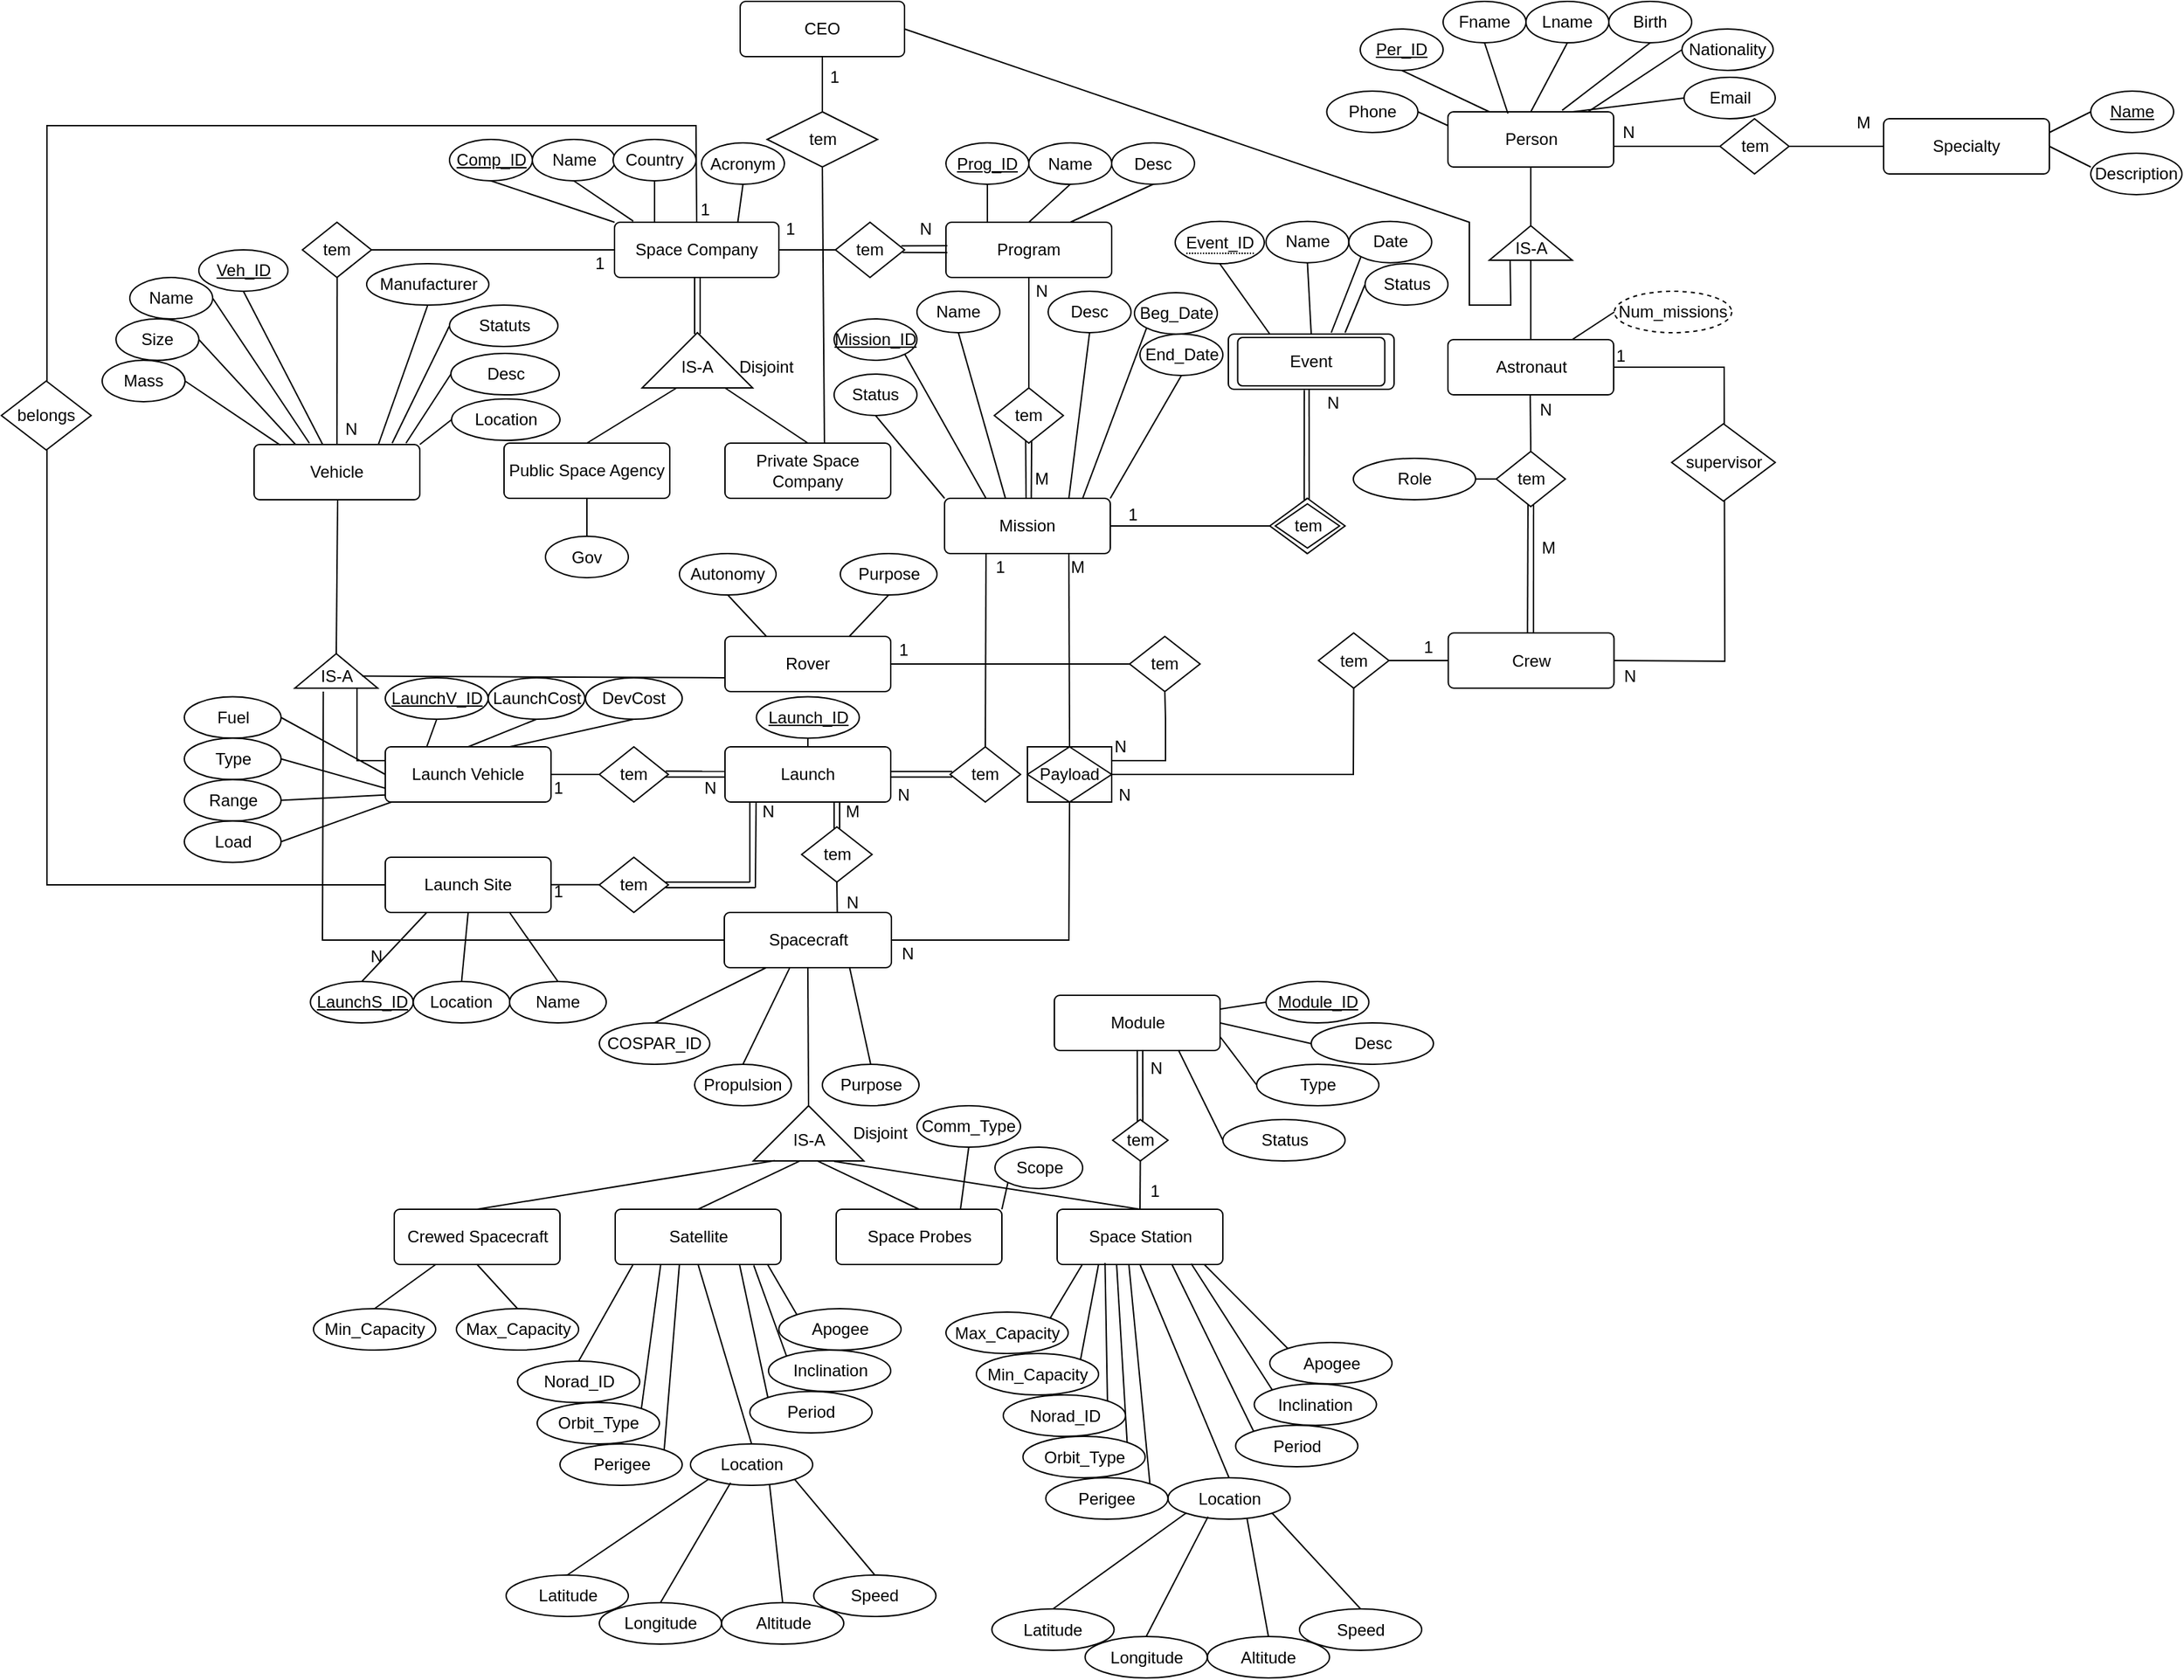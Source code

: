 <mxfile version="21.3.3" type="device">
  <diagram name="Page-1" id="BB83m_yvTzUi4F-m9Fvq">
    <mxGraphModel dx="1116" dy="509" grid="1" gridSize="10" guides="1" tooltips="1" connect="1" arrows="1" fold="1" page="1" pageScale="1" pageWidth="850" pageHeight="1100" math="0" shadow="0">
      <root>
        <mxCell id="0" />
        <mxCell id="1" parent="0" />
        <mxCell id="YP4Gqv1PY-A-oXqR-h6G-1" value="Space Company" style="rounded=1;arcSize=10;whiteSpace=wrap;html=1;align=center;" parent="1" vertex="1">
          <mxGeometry x="1034" y="930" width="119" height="40" as="geometry" />
        </mxCell>
        <mxCell id="YP4Gqv1PY-A-oXqR-h6G-2" value="Private Space Company" style="rounded=1;arcSize=10;whiteSpace=wrap;html=1;align=center;" parent="1" vertex="1">
          <mxGeometry x="1114" y="1090" width="120" height="40" as="geometry" />
        </mxCell>
        <mxCell id="YP4Gqv1PY-A-oXqR-h6G-3" value="Public Space Agency" style="rounded=1;arcSize=10;whiteSpace=wrap;html=1;align=center;" parent="1" vertex="1">
          <mxGeometry x="954" y="1090" width="120" height="40" as="geometry" />
        </mxCell>
        <mxCell id="YP4Gqv1PY-A-oXqR-h6G-4" value="Person" style="rounded=1;arcSize=10;whiteSpace=wrap;html=1;align=center;" parent="1" vertex="1">
          <mxGeometry x="1637.5" y="850" width="120" height="40" as="geometry" />
        </mxCell>
        <mxCell id="YP4Gqv1PY-A-oXqR-h6G-5" value="Astronaut" style="rounded=1;arcSize=10;whiteSpace=wrap;html=1;align=center;" parent="1" vertex="1">
          <mxGeometry x="1637.5" y="1015" width="120" height="40" as="geometry" />
        </mxCell>
        <mxCell id="YP4Gqv1PY-A-oXqR-h6G-6" value="Spacecraft" style="rounded=1;arcSize=10;whiteSpace=wrap;html=1;align=center;" parent="1" vertex="1">
          <mxGeometry x="1113.5" y="1430" width="121" height="40" as="geometry" />
        </mxCell>
        <mxCell id="YP4Gqv1PY-A-oXqR-h6G-7" value="Crewed Spacecraft" style="rounded=1;arcSize=10;whiteSpace=wrap;html=1;align=center;" parent="1" vertex="1">
          <mxGeometry x="874.5" y="1645" width="120" height="40" as="geometry" />
        </mxCell>
        <mxCell id="YP4Gqv1PY-A-oXqR-h6G-8" value="Satellite" style="rounded=1;arcSize=10;whiteSpace=wrap;html=1;align=center;" parent="1" vertex="1">
          <mxGeometry x="1034.5" y="1645" width="120" height="40" as="geometry" />
        </mxCell>
        <mxCell id="YP4Gqv1PY-A-oXqR-h6G-9" value="Space Probes" style="rounded=1;arcSize=10;whiteSpace=wrap;html=1;align=center;" parent="1" vertex="1">
          <mxGeometry x="1194.5" y="1645" width="120" height="40" as="geometry" />
        </mxCell>
        <mxCell id="YP4Gqv1PY-A-oXqR-h6G-10" value="Space Station" style="rounded=1;arcSize=10;whiteSpace=wrap;html=1;align=center;" parent="1" vertex="1">
          <mxGeometry x="1354.5" y="1645" width="120" height="40" as="geometry" />
        </mxCell>
        <mxCell id="YP4Gqv1PY-A-oXqR-h6G-11" value="Rover" style="rounded=1;arcSize=10;whiteSpace=wrap;html=1;align=center;" parent="1" vertex="1">
          <mxGeometry x="1114" y="1230" width="120" height="40" as="geometry" />
        </mxCell>
        <mxCell id="YP4Gqv1PY-A-oXqR-h6G-12" value="Specialty" style="rounded=1;arcSize=10;whiteSpace=wrap;html=1;align=center;" parent="1" vertex="1">
          <mxGeometry x="1953" y="855" width="120" height="40" as="geometry" />
        </mxCell>
        <mxCell id="YP4Gqv1PY-A-oXqR-h6G-13" value="Module" style="rounded=1;arcSize=10;whiteSpace=wrap;html=1;align=center;" parent="1" vertex="1">
          <mxGeometry x="1352.5" y="1490" width="120" height="40" as="geometry" />
        </mxCell>
        <mxCell id="YP4Gqv1PY-A-oXqR-h6G-14" value="Program" style="rounded=1;arcSize=10;whiteSpace=wrap;html=1;align=center;" parent="1" vertex="1">
          <mxGeometry x="1274" y="930" width="120" height="40" as="geometry" />
        </mxCell>
        <mxCell id="YP4Gqv1PY-A-oXqR-h6G-15" value="Event" style="rounded=1;arcSize=10;whiteSpace=wrap;html=1;align=center;" parent="1" vertex="1">
          <mxGeometry x="1478.5" y="1011" width="120" height="40" as="geometry" />
        </mxCell>
        <mxCell id="YP4Gqv1PY-A-oXqR-h6G-16" value="Crew" style="rounded=1;arcSize=10;whiteSpace=wrap;html=1;align=center;" parent="1" vertex="1">
          <mxGeometry x="1637.75" y="1227.5" width="120" height="40" as="geometry" />
        </mxCell>
        <mxCell id="YP4Gqv1PY-A-oXqR-h6G-17" value="" style="group" parent="1" vertex="1" connectable="0">
          <mxGeometry x="1092" y="970" width="4" height="41" as="geometry" />
        </mxCell>
        <mxCell id="YP4Gqv1PY-A-oXqR-h6G-18" value="" style="endArrow=none;html=1;rounded=0;exitX=0.382;exitY=1.05;exitDx=0;exitDy=0;exitPerimeter=0;" parent="YP4Gqv1PY-A-oXqR-h6G-17" edge="1">
          <mxGeometry relative="1" as="geometry">
            <mxPoint as="sourcePoint" />
            <mxPoint y="41" as="targetPoint" />
          </mxGeometry>
        </mxCell>
        <mxCell id="YP4Gqv1PY-A-oXqR-h6G-19" value="" style="endArrow=none;html=1;rounded=0;exitX=0.382;exitY=1.05;exitDx=0;exitDy=0;exitPerimeter=0;" parent="YP4Gqv1PY-A-oXqR-h6G-17" edge="1">
          <mxGeometry relative="1" as="geometry">
            <mxPoint x="4" as="sourcePoint" />
            <mxPoint x="4" y="41" as="targetPoint" />
          </mxGeometry>
        </mxCell>
        <mxCell id="YP4Gqv1PY-A-oXqR-h6G-20" value="" style="endArrow=none;html=1;rounded=0;entryX=0.25;entryY=1;entryDx=0;entryDy=0;exitX=0.5;exitY=0;exitDx=0;exitDy=0;" parent="1" source="YP4Gqv1PY-A-oXqR-h6G-3" target="YP4Gqv1PY-A-oXqR-h6G-45" edge="1">
          <mxGeometry relative="1" as="geometry">
            <mxPoint x="844" y="1050" as="sourcePoint" />
            <mxPoint x="1004" y="1050" as="targetPoint" />
          </mxGeometry>
        </mxCell>
        <mxCell id="YP4Gqv1PY-A-oXqR-h6G-21" value="" style="endArrow=none;html=1;rounded=0;entryX=0;entryY=1;entryDx=0;entryDy=0;exitX=0.5;exitY=0;exitDx=0;exitDy=0;" parent="1" source="YP4Gqv1PY-A-oXqR-h6G-2" target="YP4Gqv1PY-A-oXqR-h6G-46" edge="1">
          <mxGeometry relative="1" as="geometry">
            <mxPoint x="1024" y="1100" as="sourcePoint" />
            <mxPoint x="1089" y="1060" as="targetPoint" />
          </mxGeometry>
        </mxCell>
        <mxCell id="YP4Gqv1PY-A-oXqR-h6G-22" value="" style="triangle;whiteSpace=wrap;html=1;rotation=-90;" parent="1" vertex="1">
          <mxGeometry x="1154.5" y="1550" width="40" height="80" as="geometry" />
        </mxCell>
        <mxCell id="YP4Gqv1PY-A-oXqR-h6G-23" value="IS-A" style="text;html=1;strokeColor=none;fillColor=none;align=center;verticalAlign=middle;whiteSpace=wrap;rounded=0;" parent="1" vertex="1">
          <mxGeometry x="1144.5" y="1580" width="60" height="30" as="geometry" />
        </mxCell>
        <mxCell id="YP4Gqv1PY-A-oXqR-h6G-24" value="" style="endArrow=none;html=1;rounded=0;entryX=0.5;entryY=0;entryDx=0;entryDy=0;exitX=0.005;exitY=0.195;exitDx=0;exitDy=0;exitPerimeter=0;" parent="1" source="YP4Gqv1PY-A-oXqR-h6G-22" target="YP4Gqv1PY-A-oXqR-h6G-7" edge="1">
          <mxGeometry relative="1" as="geometry">
            <mxPoint x="1104.5" y="1420" as="sourcePoint" />
            <mxPoint x="1044.5" y="1380" as="targetPoint" />
          </mxGeometry>
        </mxCell>
        <mxCell id="YP4Gqv1PY-A-oXqR-h6G-25" value="" style="endArrow=none;html=1;rounded=0;exitX=0.402;exitY=0.994;exitDx=0;exitDy=0;exitPerimeter=0;entryX=0.5;entryY=0;entryDx=0;entryDy=0;" parent="1" source="YP4Gqv1PY-A-oXqR-h6G-23" target="YP4Gqv1PY-A-oXqR-h6G-8" edge="1">
          <mxGeometry relative="1" as="geometry">
            <mxPoint x="1159.5" y="1500" as="sourcePoint" />
            <mxPoint x="943.5" y="1540" as="targetPoint" />
          </mxGeometry>
        </mxCell>
        <mxCell id="YP4Gqv1PY-A-oXqR-h6G-26" value="" style="endArrow=none;html=1;rounded=0;exitX=0.601;exitY=0.994;exitDx=0;exitDy=0;exitPerimeter=0;entryX=0.5;entryY=0;entryDx=0;entryDy=0;" parent="1" source="YP4Gqv1PY-A-oXqR-h6G-23" target="YP4Gqv1PY-A-oXqR-h6G-9" edge="1">
          <mxGeometry relative="1" as="geometry">
            <mxPoint x="1178.5" y="1620" as="sourcePoint" />
            <mxPoint x="1104.5" y="1660" as="targetPoint" />
          </mxGeometry>
        </mxCell>
        <mxCell id="YP4Gqv1PY-A-oXqR-h6G-27" value="" style="endArrow=none;html=1;rounded=0;entryX=0.5;entryY=0;entryDx=0;entryDy=0;exitX=0.807;exitY=1.01;exitDx=0;exitDy=0;exitPerimeter=0;" parent="1" source="YP4Gqv1PY-A-oXqR-h6G-23" target="YP4Gqv1PY-A-oXqR-h6G-10" edge="1">
          <mxGeometry relative="1" as="geometry">
            <mxPoint x="1474.5" y="1590" as="sourcePoint" />
            <mxPoint x="1258.5" y="1630" as="targetPoint" />
          </mxGeometry>
        </mxCell>
        <mxCell id="YP4Gqv1PY-A-oXqR-h6G-28" value="Disjoint" style="text;html=1;strokeColor=none;fillColor=none;align=center;verticalAlign=middle;whiteSpace=wrap;rounded=0;" parent="1" vertex="1">
          <mxGeometry x="1197.5" y="1575" width="57" height="30" as="geometry" />
        </mxCell>
        <mxCell id="YP4Gqv1PY-A-oXqR-h6G-29" value="" style="endArrow=none;html=1;rounded=0;entryX=1;entryY=0.5;entryDx=0;entryDy=0;exitX=0.5;exitY=1;exitDx=0;exitDy=0;" parent="1" source="YP4Gqv1PY-A-oXqR-h6G-6" target="YP4Gqv1PY-A-oXqR-h6G-22" edge="1">
          <mxGeometry relative="1" as="geometry">
            <mxPoint x="1253.5" y="1470" as="sourcePoint" />
            <mxPoint x="1023.5" y="1600" as="targetPoint" />
          </mxGeometry>
        </mxCell>
        <mxCell id="YP4Gqv1PY-A-oXqR-h6G-30" value="tem" style="shape=rhombus;perimeter=rhombusPerimeter;whiteSpace=wrap;html=1;align=center;" parent="1" vertex="1">
          <mxGeometry x="1394.75" y="1580" width="40" height="30" as="geometry" />
        </mxCell>
        <mxCell id="YP4Gqv1PY-A-oXqR-h6G-31" value="" style="endArrow=none;html=1;rounded=0;entryX=0.5;entryY=0;entryDx=0;entryDy=0;exitX=0.5;exitY=1;exitDx=0;exitDy=0;" parent="1" source="YP4Gqv1PY-A-oXqR-h6G-30" target="YP4Gqv1PY-A-oXqR-h6G-10" edge="1">
          <mxGeometry relative="1" as="geometry">
            <mxPoint x="1632.5" y="1685" as="sourcePoint" />
            <mxPoint x="1412.5" y="1685" as="targetPoint" />
          </mxGeometry>
        </mxCell>
        <mxCell id="YP4Gqv1PY-A-oXqR-h6G-32" value="1" style="text;html=1;align=center;verticalAlign=middle;resizable=0;points=[];autosize=1;strokeColor=none;fillColor=none;" parent="1" vertex="1">
          <mxGeometry x="1409.5" y="1617" width="30" height="30" as="geometry" />
        </mxCell>
        <mxCell id="YP4Gqv1PY-A-oXqR-h6G-33" value="N" style="text;html=1;align=center;verticalAlign=middle;resizable=0;points=[];autosize=1;strokeColor=none;fillColor=none;" parent="1" vertex="1">
          <mxGeometry x="1411" y="1528" width="30" height="30" as="geometry" />
        </mxCell>
        <mxCell id="YP4Gqv1PY-A-oXqR-h6G-34" value="" style="endArrow=none;html=1;rounded=0;entryX=0.5;entryY=1;entryDx=0;entryDy=0;exitX=1;exitY=0.5;exitDx=0;exitDy=0;" parent="1" source="YP4Gqv1PY-A-oXqR-h6G-35" target="YP4Gqv1PY-A-oXqR-h6G-4" edge="1">
          <mxGeometry relative="1" as="geometry">
            <mxPoint x="1707.5" y="955" as="sourcePoint" />
            <mxPoint x="1697.5" y="905" as="targetPoint" />
          </mxGeometry>
        </mxCell>
        <mxCell id="YP4Gqv1PY-A-oXqR-h6G-35" value="" style="triangle;whiteSpace=wrap;html=1;rotation=-90;" parent="1" vertex="1">
          <mxGeometry x="1685" y="915" width="25" height="60" as="geometry" />
        </mxCell>
        <mxCell id="YP4Gqv1PY-A-oXqR-h6G-36" value="IS-A" style="text;html=1;strokeColor=none;fillColor=none;align=center;verticalAlign=middle;whiteSpace=wrap;rounded=0;" parent="1" vertex="1">
          <mxGeometry x="1678.75" y="937.5" width="37.5" height="22.5" as="geometry" />
        </mxCell>
        <mxCell id="YP4Gqv1PY-A-oXqR-h6G-37" value="" style="endArrow=none;html=1;rounded=0;exitX=0.5;exitY=0;exitDx=0;exitDy=0;entryX=0;entryY=0.5;entryDx=0;entryDy=0;" parent="1" source="YP4Gqv1PY-A-oXqR-h6G-5" target="YP4Gqv1PY-A-oXqR-h6G-35" edge="1">
          <mxGeometry relative="1" as="geometry">
            <mxPoint x="1697.21" y="988" as="sourcePoint" />
            <mxPoint x="1697.5" y="955" as="targetPoint" />
          </mxGeometry>
        </mxCell>
        <mxCell id="YP4Gqv1PY-A-oXqR-h6G-38" value="" style="endArrow=none;html=1;rounded=0;entryX=0;entryY=0.5;entryDx=0;entryDy=0;" parent="1" target="YP4Gqv1PY-A-oXqR-h6G-39" edge="1">
          <mxGeometry relative="1" as="geometry">
            <mxPoint x="1757.5" y="875" as="sourcePoint" />
            <mxPoint x="1877.5" y="875" as="targetPoint" />
            <Array as="points">
              <mxPoint x="1817.5" y="875" />
            </Array>
          </mxGeometry>
        </mxCell>
        <mxCell id="YP4Gqv1PY-A-oXqR-h6G-39" value="tem" style="shape=rhombus;perimeter=rhombusPerimeter;whiteSpace=wrap;html=1;align=center;" parent="1" vertex="1">
          <mxGeometry x="1834.5" y="855" width="50" height="40" as="geometry" />
        </mxCell>
        <mxCell id="YP4Gqv1PY-A-oXqR-h6G-40" value="N" style="text;html=1;align=center;verticalAlign=middle;resizable=0;points=[];autosize=1;strokeColor=none;fillColor=none;" parent="1" vertex="1">
          <mxGeometry x="1752.5" y="850" width="30" height="30" as="geometry" />
        </mxCell>
        <mxCell id="YP4Gqv1PY-A-oXqR-h6G-41" value="M" style="text;html=1;align=center;verticalAlign=middle;resizable=0;points=[];autosize=1;strokeColor=none;fillColor=none;" parent="1" vertex="1">
          <mxGeometry x="1923" y="842.5" width="30" height="30" as="geometry" />
        </mxCell>
        <mxCell id="YP4Gqv1PY-A-oXqR-h6G-42" value="" style="group;rotation=90;" parent="1" vertex="1" connectable="0">
          <mxGeometry x="1248" y="1004" width="65" height="72" as="geometry" />
        </mxCell>
        <mxCell id="YP4Gqv1PY-A-oXqR-h6G-43" value="" style="group" parent="YP4Gqv1PY-A-oXqR-h6G-42" vertex="1" connectable="0">
          <mxGeometry x="-194" y="6" width="259" height="66" as="geometry" />
        </mxCell>
        <mxCell id="YP4Gqv1PY-A-oXqR-h6G-44" value="" style="triangle;whiteSpace=wrap;html=1;rotation=-90;" parent="YP4Gqv1PY-A-oXqR-h6G-43" vertex="1">
          <mxGeometry x="20" y="-20" width="40" height="80" as="geometry" />
        </mxCell>
        <mxCell id="YP4Gqv1PY-A-oXqR-h6G-45" value="IS-A" style="text;html=1;strokeColor=none;fillColor=none;align=center;verticalAlign=middle;whiteSpace=wrap;rounded=0;" parent="YP4Gqv1PY-A-oXqR-h6G-43" vertex="1">
          <mxGeometry x="10" y="10" width="60" height="30" as="geometry" />
        </mxCell>
        <mxCell id="YP4Gqv1PY-A-oXqR-h6G-46" value="Disjoint" style="text;html=1;strokeColor=none;fillColor=none;align=center;verticalAlign=middle;whiteSpace=wrap;rounded=0;" parent="YP4Gqv1PY-A-oXqR-h6G-43" vertex="1">
          <mxGeometry x="60" y="10" width="60" height="30" as="geometry" />
        </mxCell>
        <mxCell id="YP4Gqv1PY-A-oXqR-h6G-47" value="Mission_ID" style="ellipse;whiteSpace=wrap;html=1;align=center;fontStyle=4;" parent="YP4Gqv1PY-A-oXqR-h6G-43" vertex="1">
          <mxGeometry x="139" y="-10" width="60" height="30" as="geometry" />
        </mxCell>
        <mxCell id="YP4Gqv1PY-A-oXqR-h6G-48" value="Status" style="ellipse;whiteSpace=wrap;html=1;align=center;" parent="YP4Gqv1PY-A-oXqR-h6G-43" vertex="1">
          <mxGeometry x="139" y="30" width="60" height="30" as="geometry" />
        </mxCell>
        <mxCell id="YP4Gqv1PY-A-oXqR-h6G-49" value="" style="endArrow=none;html=1;rounded=0;entryX=0;entryY=0.5;entryDx=0;entryDy=0;exitX=1;exitY=0.5;exitDx=0;exitDy=0;" parent="1" source="YP4Gqv1PY-A-oXqR-h6G-1" edge="1">
          <mxGeometry relative="1" as="geometry">
            <mxPoint x="1164" y="950" as="sourcePoint" />
            <mxPoint x="1194" y="950" as="targetPoint" />
          </mxGeometry>
        </mxCell>
        <mxCell id="YP4Gqv1PY-A-oXqR-h6G-50" value="1" style="text;html=1;align=center;verticalAlign=middle;resizable=0;points=[];autosize=1;strokeColor=none;fillColor=none;" parent="1" vertex="1">
          <mxGeometry x="1145.5" y="920" width="30" height="30" as="geometry" />
        </mxCell>
        <mxCell id="YP4Gqv1PY-A-oXqR-h6G-51" value="N" style="text;html=1;align=center;verticalAlign=middle;resizable=0;points=[];autosize=1;strokeColor=none;fillColor=none;" parent="1" vertex="1">
          <mxGeometry x="1244" y="920" width="30" height="30" as="geometry" />
        </mxCell>
        <mxCell id="YP4Gqv1PY-A-oXqR-h6G-52" value="tem" style="shape=rhombus;perimeter=rhombusPerimeter;whiteSpace=wrap;html=1;align=center;" parent="1" vertex="1">
          <mxGeometry x="1309" y="1050" width="50" height="40" as="geometry" />
        </mxCell>
        <mxCell id="YP4Gqv1PY-A-oXqR-h6G-53" value="" style="endArrow=none;html=1;rounded=0;entryX=0.5;entryY=1;entryDx=0;entryDy=0;exitX=0.5;exitY=0;exitDx=0;exitDy=0;" parent="1" source="YP4Gqv1PY-A-oXqR-h6G-52" target="YP4Gqv1PY-A-oXqR-h6G-14" edge="1">
          <mxGeometry relative="1" as="geometry">
            <mxPoint x="1323" y="1010" as="sourcePoint" />
            <mxPoint x="1353" y="1010" as="targetPoint" />
          </mxGeometry>
        </mxCell>
        <mxCell id="YP4Gqv1PY-A-oXqR-h6G-54" value="tem" style="shape=rhombus;perimeter=rhombusPerimeter;whiteSpace=wrap;html=1;align=center;" parent="1" vertex="1">
          <mxGeometry x="1023" y="1310" width="50" height="40" as="geometry" />
        </mxCell>
        <mxCell id="YP4Gqv1PY-A-oXqR-h6G-55" value="tem" style="shape=rhombus;perimeter=rhombusPerimeter;whiteSpace=wrap;html=1;align=center;" parent="1" vertex="1">
          <mxGeometry x="1023" y="1390" width="50" height="40" as="geometry" />
        </mxCell>
        <mxCell id="YP4Gqv1PY-A-oXqR-h6G-56" value="Launch Vehicle" style="rounded=1;arcSize=10;whiteSpace=wrap;html=1;align=center;" parent="1" vertex="1">
          <mxGeometry x="868" y="1310" width="120" height="40" as="geometry" />
        </mxCell>
        <mxCell id="YP4Gqv1PY-A-oXqR-h6G-57" value="Launch Site" style="rounded=1;arcSize=10;whiteSpace=wrap;html=1;align=center;" parent="1" vertex="1">
          <mxGeometry x="868" y="1390" width="120" height="40" as="geometry" />
        </mxCell>
        <mxCell id="YP4Gqv1PY-A-oXqR-h6G-58" value="" style="endArrow=none;html=1;rounded=0;exitX=1;exitY=0.5;exitDx=0;exitDy=0;" parent="1" edge="1">
          <mxGeometry relative="1" as="geometry">
            <mxPoint x="988" y="1330" as="sourcePoint" />
            <mxPoint x="1023.5" y="1330" as="targetPoint" />
          </mxGeometry>
        </mxCell>
        <mxCell id="YP4Gqv1PY-A-oXqR-h6G-59" value="1" style="text;html=1;align=center;verticalAlign=middle;resizable=0;points=[];autosize=1;strokeColor=none;fillColor=none;" parent="1" vertex="1">
          <mxGeometry x="978" y="1325" width="30" height="30" as="geometry" />
        </mxCell>
        <mxCell id="YP4Gqv1PY-A-oXqR-h6G-60" value="1" style="text;html=1;align=center;verticalAlign=middle;resizable=0;points=[];autosize=1;strokeColor=none;fillColor=none;" parent="1" vertex="1">
          <mxGeometry x="978" y="1400" width="30" height="30" as="geometry" />
        </mxCell>
        <mxCell id="YP4Gqv1PY-A-oXqR-h6G-61" value="" style="endArrow=none;html=1;rounded=0;exitX=0.945;exitY=0.546;exitDx=0;exitDy=0;exitPerimeter=0;entryX=-0.001;entryY=0.546;entryDx=0;entryDy=0;entryPerimeter=0;" parent="1" source="YP4Gqv1PY-A-oXqR-h6G-54" target="YP4Gqv1PY-A-oXqR-h6G-118" edge="1">
          <mxGeometry relative="1" as="geometry">
            <mxPoint x="1074" y="1331.9" as="sourcePoint" />
            <mxPoint x="1098" y="1340" as="targetPoint" />
          </mxGeometry>
        </mxCell>
        <mxCell id="YP4Gqv1PY-A-oXqR-h6G-62" value="" style="endArrow=none;html=1;rounded=0;exitX=0.961;exitY=0.441;exitDx=0;exitDy=0;exitPerimeter=0;entryX=0.002;entryY=0.445;entryDx=0;entryDy=0;entryPerimeter=0;" parent="1" source="YP4Gqv1PY-A-oXqR-h6G-54" target="YP4Gqv1PY-A-oXqR-h6G-118" edge="1">
          <mxGeometry relative="1" as="geometry">
            <mxPoint x="1074" y="1327.9" as="sourcePoint" />
            <mxPoint x="1092" y="1328" as="targetPoint" />
          </mxGeometry>
        </mxCell>
        <mxCell id="YP4Gqv1PY-A-oXqR-h6G-63" value="N" style="text;html=1;align=center;verticalAlign=middle;resizable=0;points=[];autosize=1;strokeColor=none;fillColor=none;" parent="1" vertex="1">
          <mxGeometry x="1088" y="1325" width="30" height="30" as="geometry" />
        </mxCell>
        <mxCell id="YP4Gqv1PY-A-oXqR-h6G-64" value="" style="group;rotation=0;flipH=1;" parent="1" vertex="1" connectable="0">
          <mxGeometry x="1125" y="1360" width="35" height="12" as="geometry" />
        </mxCell>
        <mxCell id="YP4Gqv1PY-A-oXqR-h6G-65" value="" style="endArrow=none;html=1;rounded=0;" parent="YP4Gqv1PY-A-oXqR-h6G-64" edge="1">
          <mxGeometry relative="1" as="geometry">
            <mxPoint x="7" y="48" as="sourcePoint" />
            <mxPoint x="7" y="-10" as="targetPoint" />
          </mxGeometry>
        </mxCell>
        <mxCell id="YP4Gqv1PY-A-oXqR-h6G-66" value="" style="endArrow=none;html=1;rounded=0;" parent="YP4Gqv1PY-A-oXqR-h6G-64" edge="1">
          <mxGeometry relative="1" as="geometry">
            <mxPoint x="11" y="52" as="sourcePoint" />
            <mxPoint x="11.5" y="-10" as="targetPoint" />
          </mxGeometry>
        </mxCell>
        <mxCell id="YP4Gqv1PY-A-oXqR-h6G-67" value="N" style="text;html=1;align=center;verticalAlign=middle;resizable=0;points=[];autosize=1;strokeColor=none;fillColor=none;" parent="YP4Gqv1PY-A-oXqR-h6G-64" vertex="1">
          <mxGeometry x="5" y="-18" width="30" height="30" as="geometry" />
        </mxCell>
        <mxCell id="YP4Gqv1PY-A-oXqR-h6G-68" value="" style="group;rotation=0;flipH=1;" parent="1" vertex="1" connectable="0">
          <mxGeometry x="1081" y="1408" width="18" height="4.1" as="geometry" />
        </mxCell>
        <mxCell id="YP4Gqv1PY-A-oXqR-h6G-69" value="" style="endArrow=none;html=1;rounded=0;entryX=0.053;entryY=0.549;entryDx=0;entryDy=0;entryPerimeter=0;" parent="YP4Gqv1PY-A-oXqR-h6G-68" edge="1">
          <mxGeometry relative="1" as="geometry">
            <mxPoint x="55" y="4" as="sourcePoint" />
            <mxPoint y="4" as="targetPoint" />
          </mxGeometry>
        </mxCell>
        <mxCell id="YP4Gqv1PY-A-oXqR-h6G-70" value="" style="endArrow=none;html=1;rounded=0;entryX=0.056;entryY=0.44;entryDx=0;entryDy=0;entryPerimeter=0;" parent="YP4Gqv1PY-A-oXqR-h6G-68" edge="1">
          <mxGeometry relative="1" as="geometry">
            <mxPoint x="51" as="sourcePoint" />
            <mxPoint as="targetPoint" />
          </mxGeometry>
        </mxCell>
        <mxCell id="YP4Gqv1PY-A-oXqR-h6G-71" value="" style="group;rotation=0;flipH=1;" parent="1" vertex="1" connectable="0">
          <mxGeometry x="1071" y="1408" width="18" height="4.1" as="geometry" />
        </mxCell>
        <mxCell id="YP4Gqv1PY-A-oXqR-h6G-72" value="" style="endArrow=none;html=1;rounded=0;entryX=0.053;entryY=0.549;entryDx=0;entryDy=0;entryPerimeter=0;" parent="YP4Gqv1PY-A-oXqR-h6G-71" edge="1">
          <mxGeometry relative="1" as="geometry">
            <mxPoint x="55" y="4" as="sourcePoint" />
            <mxPoint y="4" as="targetPoint" />
          </mxGeometry>
        </mxCell>
        <mxCell id="YP4Gqv1PY-A-oXqR-h6G-73" value="" style="endArrow=none;html=1;rounded=0;entryX=0.056;entryY=0.44;entryDx=0;entryDy=0;entryPerimeter=0;" parent="YP4Gqv1PY-A-oXqR-h6G-71" edge="1">
          <mxGeometry relative="1" as="geometry">
            <mxPoint x="51" as="sourcePoint" />
            <mxPoint as="targetPoint" />
          </mxGeometry>
        </mxCell>
        <mxCell id="YP4Gqv1PY-A-oXqR-h6G-74" value="" style="endArrow=none;html=1;rounded=0;entryX=0;entryY=0.5;entryDx=0;entryDy=0;exitX=1;exitY=0.5;exitDx=0;exitDy=0;" parent="1" edge="1">
          <mxGeometry relative="1" as="geometry">
            <mxPoint x="988" y="1409.86" as="sourcePoint" />
            <mxPoint x="1023" y="1409.86" as="targetPoint" />
          </mxGeometry>
        </mxCell>
        <mxCell id="YP4Gqv1PY-A-oXqR-h6G-75" value="Vehicle" style="rounded=1;arcSize=10;whiteSpace=wrap;html=1;align=center;" parent="1" vertex="1">
          <mxGeometry x="773" y="1091" width="120" height="40" as="geometry" />
        </mxCell>
        <mxCell id="YP4Gqv1PY-A-oXqR-h6G-76" value="" style="triangle;whiteSpace=wrap;html=1;rotation=-90;" parent="1" vertex="1">
          <mxGeometry x="820" y="1225" width="25" height="60" as="geometry" />
        </mxCell>
        <mxCell id="YP4Gqv1PY-A-oXqR-h6G-77" value="IS-A" style="text;html=1;strokeColor=none;fillColor=none;align=center;verticalAlign=middle;whiteSpace=wrap;rounded=0;" parent="1" vertex="1">
          <mxGeometry x="813.75" y="1247.5" width="37.5" height="22.5" as="geometry" />
        </mxCell>
        <mxCell id="YP4Gqv1PY-A-oXqR-h6G-78" value="" style="endArrow=none;html=1;rounded=0;entryX=1;entryY=0.5;entryDx=0;entryDy=0;exitX=0.5;exitY=1;exitDx=0;exitDy=0;" parent="1" target="YP4Gqv1PY-A-oXqR-h6G-76" edge="1">
          <mxGeometry relative="1" as="geometry">
            <mxPoint x="833.5" y="1131" as="sourcePoint" />
            <mxPoint x="832.5" y="1176" as="targetPoint" />
          </mxGeometry>
        </mxCell>
        <mxCell id="YP4Gqv1PY-A-oXqR-h6G-79" value="" style="endArrow=none;html=1;rounded=0;exitX=0;exitY=0.75;exitDx=0;exitDy=0;entryX=0;entryY=0.25;entryDx=0;entryDy=0;" parent="1" source="YP4Gqv1PY-A-oXqR-h6G-76" target="YP4Gqv1PY-A-oXqR-h6G-56" edge="1">
          <mxGeometry relative="1" as="geometry">
            <mxPoint x="784.67" y="1270" as="sourcePoint" />
            <mxPoint x="786.5" y="1318" as="targetPoint" />
            <Array as="points">
              <mxPoint x="847.5" y="1320" />
            </Array>
          </mxGeometry>
        </mxCell>
        <mxCell id="YP4Gqv1PY-A-oXqR-h6G-80" value="" style="endArrow=none;html=1;rounded=0;exitX=0.25;exitY=1;exitDx=0;exitDy=0;entryX=0;entryY=0.5;entryDx=0;entryDy=0;" parent="1" source="YP4Gqv1PY-A-oXqR-h6G-77" target="YP4Gqv1PY-A-oXqR-h6G-6" edge="1">
          <mxGeometry relative="1" as="geometry">
            <mxPoint x="760.5" y="1267" as="sourcePoint" />
            <mxPoint x="754.5" y="1566.571" as="targetPoint" />
            <Array as="points">
              <mxPoint x="822.5" y="1450" />
            </Array>
          </mxGeometry>
        </mxCell>
        <mxCell id="YP4Gqv1PY-A-oXqR-h6G-81" value="tem" style="shape=rhombus;perimeter=rhombusPerimeter;whiteSpace=wrap;html=1;align=center;" parent="1" vertex="1">
          <mxGeometry x="808" y="930" width="50" height="40" as="geometry" />
        </mxCell>
        <mxCell id="YP4Gqv1PY-A-oXqR-h6G-82" value="" style="endArrow=none;html=1;rounded=0;entryX=0.5;entryY=0;entryDx=0;entryDy=0;exitX=0.5;exitY=1;exitDx=0;exitDy=0;" parent="1" target="YP4Gqv1PY-A-oXqR-h6G-75" edge="1">
          <mxGeometry relative="1" as="geometry">
            <mxPoint x="833.16" y="970" as="sourcePoint" />
            <mxPoint x="832.66" y="1022" as="targetPoint" />
          </mxGeometry>
        </mxCell>
        <mxCell id="YP4Gqv1PY-A-oXqR-h6G-83" value="" style="endArrow=none;html=1;rounded=0;exitX=1;exitY=0.5;exitDx=0;exitDy=0;" parent="1" source="YP4Gqv1PY-A-oXqR-h6G-81" target="YP4Gqv1PY-A-oXqR-h6G-1" edge="1">
          <mxGeometry relative="1" as="geometry">
            <mxPoint x="783.16" y="980" as="sourcePoint" />
            <mxPoint x="783" y="1101" as="targetPoint" />
          </mxGeometry>
        </mxCell>
        <mxCell id="YP4Gqv1PY-A-oXqR-h6G-84" value="N" style="text;html=1;align=center;verticalAlign=middle;resizable=0;points=[];autosize=1;strokeColor=none;fillColor=none;" parent="1" vertex="1">
          <mxGeometry x="828" y="1065" width="30" height="30" as="geometry" />
        </mxCell>
        <mxCell id="YP4Gqv1PY-A-oXqR-h6G-85" value="1" style="text;html=1;align=center;verticalAlign=middle;resizable=0;points=[];autosize=1;strokeColor=none;fillColor=none;" parent="1" vertex="1">
          <mxGeometry x="1008" y="945" width="30" height="30" as="geometry" />
        </mxCell>
        <mxCell id="YP4Gqv1PY-A-oXqR-h6G-86" value="" style="endArrow=none;html=1;rounded=0;entryX=0;entryY=0.75;entryDx=0;entryDy=0;exitX=1;exitY=0.5;exitDx=0;exitDy=0;" parent="1" source="YP4Gqv1PY-A-oXqR-h6G-77" target="YP4Gqv1PY-A-oXqR-h6G-11" edge="1">
          <mxGeometry relative="1" as="geometry">
            <mxPoint x="783" y="1201" as="sourcePoint" />
            <mxPoint x="782.5" y="1253" as="targetPoint" />
          </mxGeometry>
        </mxCell>
        <mxCell id="YP4Gqv1PY-A-oXqR-h6G-87" value="Payload" style="shape=associativeEntity;whiteSpace=wrap;html=1;align=center;" parent="1" vertex="1">
          <mxGeometry x="1333" y="1310" width="61" height="40" as="geometry" />
        </mxCell>
        <mxCell id="YP4Gqv1PY-A-oXqR-h6G-88" value="" style="endArrow=none;html=1;rounded=0;exitX=1;exitY=0.5;exitDx=0;exitDy=0;entryX=0.5;entryY=1;entryDx=0;entryDy=0;" parent="1" source="YP4Gqv1PY-A-oXqR-h6G-6" target="YP4Gqv1PY-A-oXqR-h6G-87" edge="1">
          <mxGeometry relative="1" as="geometry">
            <mxPoint x="1262.5" y="1470" as="sourcePoint" />
            <mxPoint x="1422.5" y="1470" as="targetPoint" />
            <Array as="points">
              <mxPoint x="1363" y="1450" />
            </Array>
          </mxGeometry>
        </mxCell>
        <mxCell id="YP4Gqv1PY-A-oXqR-h6G-89" value="" style="endArrow=none;html=1;rounded=0;exitX=0.5;exitY=0;exitDx=0;exitDy=0;entryX=0.75;entryY=1;entryDx=0;entryDy=0;" parent="1" source="YP4Gqv1PY-A-oXqR-h6G-87" target="YP4Gqv1PY-A-oXqR-h6G-113" edge="1">
          <mxGeometry relative="1" as="geometry">
            <mxPoint x="1200.5" y="1460" as="sourcePoint" />
            <mxPoint x="1362.5" y="1230" as="targetPoint" />
          </mxGeometry>
        </mxCell>
        <mxCell id="YP4Gqv1PY-A-oXqR-h6G-90" value="N" style="text;html=1;align=center;verticalAlign=middle;resizable=0;points=[];autosize=1;strokeColor=none;fillColor=none;" parent="1" vertex="1">
          <mxGeometry x="1230.5" y="1445" width="30" height="30" as="geometry" />
        </mxCell>
        <mxCell id="YP4Gqv1PY-A-oXqR-h6G-91" value="M" style="text;html=1;align=center;verticalAlign=middle;resizable=0;points=[];autosize=1;strokeColor=none;fillColor=none;" parent="1" vertex="1">
          <mxGeometry x="1354" y="1165" width="30" height="30" as="geometry" />
        </mxCell>
        <mxCell id="YP4Gqv1PY-A-oXqR-h6G-92" value="M" style="text;html=1;align=center;verticalAlign=middle;resizable=0;points=[];autosize=1;strokeColor=none;fillColor=none;" parent="1" vertex="1">
          <mxGeometry x="1328" y="1101" width="30" height="30" as="geometry" />
        </mxCell>
        <mxCell id="YP4Gqv1PY-A-oXqR-h6G-93" value="N" style="text;html=1;align=center;verticalAlign=middle;resizable=0;points=[];autosize=1;strokeColor=none;fillColor=none;" parent="1" vertex="1">
          <mxGeometry x="1328" y="965" width="30" height="30" as="geometry" />
        </mxCell>
        <mxCell id="YP4Gqv1PY-A-oXqR-h6G-94" value="" style="endArrow=none;html=1;rounded=0;exitX=0.5;exitY=0;exitDx=0;exitDy=0;entryX=0;entryY=0.5;entryDx=0;entryDy=0;" parent="1" source="YP4Gqv1PY-A-oXqR-h6G-99" edge="1">
          <mxGeometry relative="1" as="geometry">
            <mxPoint x="1697.08" y="1112" as="sourcePoint" />
            <mxPoint x="1697.08" y="1055" as="targetPoint" />
          </mxGeometry>
        </mxCell>
        <mxCell id="YP4Gqv1PY-A-oXqR-h6G-95" value="" style="group;rotation=90;" parent="1" vertex="1" connectable="0">
          <mxGeometry x="1670.5" y="1147" width="54" height="34.02" as="geometry" />
        </mxCell>
        <mxCell id="YP4Gqv1PY-A-oXqR-h6G-96" value="" style="endArrow=none;html=1;rounded=0;entryX=0.478;entryY=0.003;entryDx=0;entryDy=0;entryPerimeter=0;exitX=0.94;exitY=0.557;exitDx=0;exitDy=0;exitPerimeter=0;" parent="YP4Gqv1PY-A-oXqR-h6G-95" target="YP4Gqv1PY-A-oXqR-h6G-16" edge="1">
          <mxGeometry relative="1" as="geometry">
            <mxPoint x="25" y="-25" as="sourcePoint" />
            <mxPoint x="25" y="29" as="targetPoint" />
          </mxGeometry>
        </mxCell>
        <mxCell id="YP4Gqv1PY-A-oXqR-h6G-97" value="" style="endArrow=none;html=1;rounded=0;exitX=0.94;exitY=0.453;exitDx=0;exitDy=0;exitPerimeter=0;entryX=0.514;entryY=0.011;entryDx=0;entryDy=0;entryPerimeter=0;" parent="YP4Gqv1PY-A-oXqR-h6G-95" target="YP4Gqv1PY-A-oXqR-h6G-16" edge="1">
          <mxGeometry relative="1" as="geometry">
            <mxPoint x="29" y="-25" as="sourcePoint" />
            <mxPoint x="29" y="29" as="targetPoint" />
          </mxGeometry>
        </mxCell>
        <mxCell id="YP4Gqv1PY-A-oXqR-h6G-98" value="M" style="text;html=1;align=center;verticalAlign=middle;resizable=0;points=[];autosize=1;strokeColor=none;fillColor=none;" parent="YP4Gqv1PY-A-oXqR-h6G-95" vertex="1">
          <mxGeometry x="24" y="4.02" width="30" height="30" as="geometry" />
        </mxCell>
        <mxCell id="YP4Gqv1PY-A-oXqR-h6G-99" value="tem" style="shape=rhombus;perimeter=rhombusPerimeter;whiteSpace=wrap;html=1;align=center;" parent="1" vertex="1">
          <mxGeometry x="1672.5" y="1096" width="50" height="40" as="geometry" />
        </mxCell>
        <mxCell id="YP4Gqv1PY-A-oXqR-h6G-100" value="N" style="text;html=1;align=center;verticalAlign=middle;resizable=0;points=[];autosize=1;strokeColor=none;fillColor=none;" parent="1" vertex="1">
          <mxGeometry x="1692.5" y="1051" width="30" height="30" as="geometry" />
        </mxCell>
        <mxCell id="YP4Gqv1PY-A-oXqR-h6G-101" value="" style="endArrow=none;html=1;rounded=0;entryX=0.5;entryY=1;entryDx=0;entryDy=0;exitX=1;exitY=0.5;exitDx=0;exitDy=0;" parent="1" source="YP4Gqv1PY-A-oXqR-h6G-87" target="YP4Gqv1PY-A-oXqR-h6G-299" edge="1">
          <mxGeometry relative="1" as="geometry">
            <mxPoint x="1473" y="1340" as="sourcePoint" />
            <mxPoint x="1817.5" y="1265" as="targetPoint" />
            <Array as="points">
              <mxPoint x="1513" y="1330" />
              <mxPoint x="1569" y="1330" />
            </Array>
          </mxGeometry>
        </mxCell>
        <mxCell id="YP4Gqv1PY-A-oXqR-h6G-102" value="1" style="text;html=1;align=center;verticalAlign=middle;resizable=0;points=[];autosize=1;strokeColor=none;fillColor=none;" parent="1" vertex="1">
          <mxGeometry x="1227.5" y="1225" width="30" height="30" as="geometry" />
        </mxCell>
        <mxCell id="YP4Gqv1PY-A-oXqR-h6G-103" value="1" style="text;html=1;align=center;verticalAlign=middle;resizable=0;points=[];autosize=1;strokeColor=none;fillColor=none;" parent="1" vertex="1">
          <mxGeometry x="1607.75" y="1222.5" width="30" height="30" as="geometry" />
        </mxCell>
        <mxCell id="YP4Gqv1PY-A-oXqR-h6G-104" value="tem" style="shape=rhombus;perimeter=rhombusPerimeter;whiteSpace=wrap;html=1;align=center;" parent="1" vertex="1">
          <mxGeometry x="1510.5" y="1130" width="50" height="40" as="geometry" />
        </mxCell>
        <mxCell id="YP4Gqv1PY-A-oXqR-h6G-105" value="" style="endArrow=none;html=1;rounded=0;exitX=0;exitY=0.5;exitDx=0;exitDy=0;" parent="1" source="YP4Gqv1PY-A-oXqR-h6G-104" edge="1">
          <mxGeometry relative="1" as="geometry">
            <mxPoint x="1507.5" y="1045" as="sourcePoint" />
            <mxPoint x="1393" y="1150" as="targetPoint" />
          </mxGeometry>
        </mxCell>
        <mxCell id="YP4Gqv1PY-A-oXqR-h6G-106" value="N" style="text;html=1;align=center;verticalAlign=middle;resizable=0;points=[];autosize=1;strokeColor=none;fillColor=none;" parent="1" vertex="1">
          <mxGeometry x="1538.5" y="1046" width="30" height="30" as="geometry" />
        </mxCell>
        <mxCell id="YP4Gqv1PY-A-oXqR-h6G-107" value="1" style="text;html=1;align=center;verticalAlign=middle;resizable=0;points=[];autosize=1;strokeColor=none;fillColor=none;" parent="1" vertex="1">
          <mxGeometry x="1394" y="1127" width="30" height="30" as="geometry" />
        </mxCell>
        <mxCell id="YP4Gqv1PY-A-oXqR-h6G-108" value="" style="endArrow=none;html=1;rounded=0;exitX=0.382;exitY=1.05;exitDx=0;exitDy=0;exitPerimeter=0;entryX=0.934;entryY=0.429;entryDx=0;entryDy=0;entryPerimeter=0;" parent="1" edge="1">
          <mxGeometry relative="1" as="geometry">
            <mxPoint x="1275" y="947" as="sourcePoint" />
            <mxPoint x="1241.7" y="947.16" as="targetPoint" />
          </mxGeometry>
        </mxCell>
        <mxCell id="YP4Gqv1PY-A-oXqR-h6G-109" value="" style="endArrow=none;html=1;rounded=0;entryX=0.951;entryY=0.547;entryDx=0;entryDy=0;entryPerimeter=0;" parent="1" edge="1">
          <mxGeometry relative="1" as="geometry">
            <mxPoint x="1275" y="952" as="sourcePoint" />
            <mxPoint x="1242.55" y="951.88" as="targetPoint" />
          </mxGeometry>
        </mxCell>
        <mxCell id="YP4Gqv1PY-A-oXqR-h6G-110" value="" style="group;rotation=90;" parent="1" vertex="1" connectable="0">
          <mxGeometry x="1519.5" y="1084" width="54" height="4.02" as="geometry" />
        </mxCell>
        <mxCell id="YP4Gqv1PY-A-oXqR-h6G-111" value="" style="endArrow=none;html=1;rounded=0;entryX=0.53;entryY=0.032;entryDx=0;entryDy=0;entryPerimeter=0;exitX=0.487;exitY=0.99;exitDx=0;exitDy=0;exitPerimeter=0;" parent="1" source="YP4Gqv1PY-A-oXqR-h6G-15" target="YP4Gqv1PY-A-oXqR-h6G-104" edge="1">
          <mxGeometry relative="1" as="geometry">
            <mxPoint x="1552.5" y="970" as="sourcePoint" />
            <mxPoint x="1551.5" y="993" as="targetPoint" />
          </mxGeometry>
        </mxCell>
        <mxCell id="YP4Gqv1PY-A-oXqR-h6G-112" value="" style="endArrow=none;html=1;rounded=0;entryX=0.458;entryY=0.035;entryDx=0;entryDy=0;entryPerimeter=0;exitX=0.458;exitY=1.017;exitDx=0;exitDy=0;exitPerimeter=0;" parent="1" source="YP4Gqv1PY-A-oXqR-h6G-15" target="YP4Gqv1PY-A-oXqR-h6G-104" edge="1">
          <mxGeometry relative="1" as="geometry">
            <mxPoint x="1533.5" y="1090" as="sourcePoint" />
            <mxPoint x="1547.5" y="999" as="targetPoint" />
          </mxGeometry>
        </mxCell>
        <mxCell id="YP4Gqv1PY-A-oXqR-h6G-113" value="Mission" style="rounded=1;arcSize=10;whiteSpace=wrap;html=1;align=center;" parent="1" vertex="1">
          <mxGeometry x="1273" y="1130" width="120" height="40" as="geometry" />
        </mxCell>
        <mxCell id="YP4Gqv1PY-A-oXqR-h6G-114" value="" style="endArrow=none;html=1;rounded=0;entryX=0.523;entryY=0.011;entryDx=0;entryDy=0;entryPerimeter=0;exitX=0.541;exitY=0.954;exitDx=0;exitDy=0;exitPerimeter=0;" parent="1" source="YP4Gqv1PY-A-oXqR-h6G-52" target="YP4Gqv1PY-A-oXqR-h6G-113" edge="1">
          <mxGeometry relative="1" as="geometry">
            <mxPoint x="1335.71" y="1090" as="sourcePoint" />
            <mxPoint x="1335.71" y="1120" as="targetPoint" />
          </mxGeometry>
        </mxCell>
        <mxCell id="YP4Gqv1PY-A-oXqR-h6G-115" value="" style="endArrow=none;html=1;rounded=0;exitX=0.454;exitY=0.962;exitDx=0;exitDy=0;exitPerimeter=0;" parent="1" source="YP4Gqv1PY-A-oXqR-h6G-52" edge="1">
          <mxGeometry relative="1" as="geometry">
            <mxPoint x="1331.71" y="1090" as="sourcePoint" />
            <mxPoint x="1332" y="1130" as="targetPoint" />
          </mxGeometry>
        </mxCell>
        <mxCell id="YP4Gqv1PY-A-oXqR-h6G-116" value="" style="endArrow=none;html=1;rounded=0;entryX=0.5;entryY=1;entryDx=0;entryDy=0;" parent="1" target="YP4Gqv1PY-A-oXqR-h6G-117" edge="1">
          <mxGeometry relative="1" as="geometry">
            <mxPoint x="1186" y="1090" as="sourcePoint" />
            <mxPoint x="1553" y="870" as="targetPoint" />
            <Array as="points" />
          </mxGeometry>
        </mxCell>
        <mxCell id="YP4Gqv1PY-A-oXqR-h6G-117" value="tem" style="shape=rhombus;perimeter=rhombusPerimeter;whiteSpace=wrap;html=1;align=center;" parent="1" vertex="1">
          <mxGeometry x="1144.5" y="850" width="80" height="40" as="geometry" />
        </mxCell>
        <mxCell id="YP4Gqv1PY-A-oXqR-h6G-118" value="Launch" style="rounded=1;arcSize=10;whiteSpace=wrap;html=1;align=center;" parent="1" vertex="1">
          <mxGeometry x="1114" y="1310" width="120" height="40" as="geometry" />
        </mxCell>
        <mxCell id="YP4Gqv1PY-A-oXqR-h6G-119" value="" style="endArrow=none;html=1;rounded=0;entryX=1;entryY=0.5;entryDx=0;entryDy=0;exitX=1;exitY=0.5;exitDx=0;exitDy=0;" parent="1" source="YP4Gqv1PY-A-oXqR-h6G-16" target="YP4Gqv1PY-A-oXqR-h6G-5" edge="1">
          <mxGeometry relative="1" as="geometry">
            <mxPoint x="1757.5" y="1194.29" as="sourcePoint" />
            <mxPoint x="1837.5" y="1025" as="targetPoint" />
            <Array as="points">
              <mxPoint x="1838" y="1248" />
              <mxPoint x="1837.5" y="1035" />
            </Array>
          </mxGeometry>
        </mxCell>
        <mxCell id="YP4Gqv1PY-A-oXqR-h6G-120" value="1" style="resizable=0;html=1;whiteSpace=wrap;align=right;verticalAlign=bottom;" parent="YP4Gqv1PY-A-oXqR-h6G-119" connectable="0" vertex="1">
          <mxGeometry x="1" relative="1" as="geometry">
            <mxPoint x="10" as="offset" />
          </mxGeometry>
        </mxCell>
        <mxCell id="YP4Gqv1PY-A-oXqR-h6G-121" value="supervisor" style="shape=rhombus;perimeter=rhombusPerimeter;whiteSpace=wrap;html=1;align=center;" parent="1" vertex="1">
          <mxGeometry x="1799.5" y="1076" width="75" height="56" as="geometry" />
        </mxCell>
        <mxCell id="YP4Gqv1PY-A-oXqR-h6G-122" value="" style="endArrow=none;html=1;rounded=0;exitX=0.5;exitY=0;exitDx=0;exitDy=0;entryX=0;entryY=0.5;entryDx=0;entryDy=0;" parent="1" source="YP4Gqv1PY-A-oXqR-h6G-1" target="YP4Gqv1PY-A-oXqR-h6G-57" edge="1">
          <mxGeometry relative="1" as="geometry">
            <mxPoint x="708.5" y="1348" as="sourcePoint" />
            <mxPoint x="868.5" y="1348" as="targetPoint" />
            <Array as="points">
              <mxPoint x="1093" y="860" />
              <mxPoint x="623" y="860" />
              <mxPoint x="623" y="1410" />
            </Array>
          </mxGeometry>
        </mxCell>
        <mxCell id="YP4Gqv1PY-A-oXqR-h6G-123" value="N" style="resizable=0;html=1;whiteSpace=wrap;align=right;verticalAlign=bottom;" parent="YP4Gqv1PY-A-oXqR-h6G-122" connectable="0" vertex="1">
          <mxGeometry x="1" relative="1" as="geometry">
            <mxPoint y="60" as="offset" />
          </mxGeometry>
        </mxCell>
        <mxCell id="YP4Gqv1PY-A-oXqR-h6G-124" value="1" style="resizable=0;html=1;whiteSpace=wrap;align=right;verticalAlign=bottom;" parent="1" connectable="0" vertex="1">
          <mxGeometry x="1008.002" y="1127" as="geometry">
            <mxPoint x="96" y="-198" as="offset" />
          </mxGeometry>
        </mxCell>
        <mxCell id="YP4Gqv1PY-A-oXqR-h6G-125" value="belongs" style="shape=rhombus;perimeter=rhombusPerimeter;whiteSpace=wrap;html=1;align=center;" parent="1" vertex="1">
          <mxGeometry x="590" y="1045" width="65" height="50" as="geometry" />
        </mxCell>
        <mxCell id="YP4Gqv1PY-A-oXqR-h6G-126" value="Name" style="ellipse;whiteSpace=wrap;html=1;align=center;" parent="1" vertex="1">
          <mxGeometry x="974.5" y="870" width="60" height="30" as="geometry" />
        </mxCell>
        <mxCell id="YP4Gqv1PY-A-oXqR-h6G-127" value="Country" style="ellipse;whiteSpace=wrap;html=1;align=center;" parent="1" vertex="1">
          <mxGeometry x="1033" y="870" width="60" height="30" as="geometry" />
        </mxCell>
        <mxCell id="YP4Gqv1PY-A-oXqR-h6G-128" value="Comp_ID" style="ellipse;whiteSpace=wrap;html=1;align=center;fontStyle=4;" parent="1" vertex="1">
          <mxGeometry x="914.5" y="870" width="60" height="30" as="geometry" />
        </mxCell>
        <mxCell id="YP4Gqv1PY-A-oXqR-h6G-129" value="" style="endArrow=none;html=1;rounded=0;exitX=0.5;exitY=1;exitDx=0;exitDy=0;entryX=0;entryY=0;entryDx=0;entryDy=0;" parent="1" source="YP4Gqv1PY-A-oXqR-h6G-128" target="YP4Gqv1PY-A-oXqR-h6G-1" edge="1">
          <mxGeometry relative="1" as="geometry">
            <mxPoint x="933" y="820" as="sourcePoint" />
            <mxPoint x="1093" y="820" as="targetPoint" />
          </mxGeometry>
        </mxCell>
        <mxCell id="YP4Gqv1PY-A-oXqR-h6G-130" value="" style="endArrow=none;html=1;rounded=0;entryX=0.5;entryY=1;entryDx=0;entryDy=0;exitX=0.114;exitY=-0.02;exitDx=0;exitDy=0;exitPerimeter=0;" parent="1" source="YP4Gqv1PY-A-oXqR-h6G-1" target="YP4Gqv1PY-A-oXqR-h6G-126" edge="1">
          <mxGeometry relative="1" as="geometry">
            <mxPoint x="933" y="820" as="sourcePoint" />
            <mxPoint x="1093" y="820" as="targetPoint" />
          </mxGeometry>
        </mxCell>
        <mxCell id="YP4Gqv1PY-A-oXqR-h6G-131" value="" style="endArrow=none;html=1;rounded=0;entryX=0.5;entryY=1;entryDx=0;entryDy=0;" parent="1" target="YP4Gqv1PY-A-oXqR-h6G-127" edge="1">
          <mxGeometry relative="1" as="geometry">
            <mxPoint x="1063" y="930" as="sourcePoint" />
            <mxPoint x="1015" y="900" as="targetPoint" />
          </mxGeometry>
        </mxCell>
        <mxCell id="YP4Gqv1PY-A-oXqR-h6G-132" value="Gov" style="ellipse;whiteSpace=wrap;html=1;align=center;" parent="1" vertex="1">
          <mxGeometry x="984" y="1157.5" width="60" height="30" as="geometry" />
        </mxCell>
        <mxCell id="YP4Gqv1PY-A-oXqR-h6G-133" value="" style="endArrow=none;html=1;rounded=0;exitX=0.5;exitY=0;exitDx=0;exitDy=0;entryX=0.5;entryY=1;entryDx=0;entryDy=0;" parent="1" source="YP4Gqv1PY-A-oXqR-h6G-132" target="YP4Gqv1PY-A-oXqR-h6G-3" edge="1">
          <mxGeometry relative="1" as="geometry">
            <mxPoint x="953" y="900" as="sourcePoint" />
            <mxPoint x="1044" y="940" as="targetPoint" />
          </mxGeometry>
        </mxCell>
        <mxCell id="YP4Gqv1PY-A-oXqR-h6G-134" value="tem" style="shape=rhombus;perimeter=rhombusPerimeter;whiteSpace=wrap;html=1;align=center;" parent="1" vertex="1">
          <mxGeometry x="1194" y="930" width="50" height="40" as="geometry" />
        </mxCell>
        <mxCell id="YP4Gqv1PY-A-oXqR-h6G-135" value="Prog_ID" style="ellipse;whiteSpace=wrap;html=1;align=center;fontStyle=4;" parent="1" vertex="1">
          <mxGeometry x="1274" y="872.5" width="60" height="30" as="geometry" />
        </mxCell>
        <mxCell id="YP4Gqv1PY-A-oXqR-h6G-136" value="Name" style="ellipse;whiteSpace=wrap;html=1;align=center;" parent="1" vertex="1">
          <mxGeometry x="1334" y="872.5" width="60" height="30" as="geometry" />
        </mxCell>
        <mxCell id="YP4Gqv1PY-A-oXqR-h6G-137" value="Desc" style="ellipse;whiteSpace=wrap;html=1;align=center;" parent="1" vertex="1">
          <mxGeometry x="1394" y="872.5" width="60" height="30" as="geometry" />
        </mxCell>
        <mxCell id="YP4Gqv1PY-A-oXqR-h6G-138" value="" style="endArrow=none;html=1;rounded=0;exitX=0.25;exitY=0;exitDx=0;exitDy=0;entryX=0.5;entryY=1;entryDx=0;entryDy=0;" parent="1" source="YP4Gqv1PY-A-oXqR-h6G-14" target="YP4Gqv1PY-A-oXqR-h6G-135" edge="1">
          <mxGeometry relative="1" as="geometry">
            <mxPoint x="1024" y="1168" as="sourcePoint" />
            <mxPoint x="1024" y="1140" as="targetPoint" />
          </mxGeometry>
        </mxCell>
        <mxCell id="YP4Gqv1PY-A-oXqR-h6G-139" value="" style="endArrow=none;html=1;rounded=0;exitX=0.5;exitY=0;exitDx=0;exitDy=0;entryX=0.5;entryY=1;entryDx=0;entryDy=0;" parent="1" source="YP4Gqv1PY-A-oXqR-h6G-14" target="YP4Gqv1PY-A-oXqR-h6G-136" edge="1">
          <mxGeometry relative="1" as="geometry">
            <mxPoint x="1314" y="940" as="sourcePoint" />
            <mxPoint x="1314" y="913" as="targetPoint" />
          </mxGeometry>
        </mxCell>
        <mxCell id="YP4Gqv1PY-A-oXqR-h6G-140" value="" style="endArrow=none;html=1;rounded=0;exitX=0.75;exitY=0;exitDx=0;exitDy=0;entryX=0.5;entryY=1;entryDx=0;entryDy=0;" parent="1" source="YP4Gqv1PY-A-oXqR-h6G-14" target="YP4Gqv1PY-A-oXqR-h6G-137" edge="1">
          <mxGeometry relative="1" as="geometry">
            <mxPoint x="1344" y="940" as="sourcePoint" />
            <mxPoint x="1374" y="913" as="targetPoint" />
          </mxGeometry>
        </mxCell>
        <mxCell id="YP4Gqv1PY-A-oXqR-h6G-141" value="Name" style="ellipse;whiteSpace=wrap;html=1;align=center;" parent="1" vertex="1">
          <mxGeometry x="1253" y="980" width="60" height="30" as="geometry" />
        </mxCell>
        <mxCell id="YP4Gqv1PY-A-oXqR-h6G-142" value="Desc" style="ellipse;whiteSpace=wrap;html=1;align=center;" parent="1" vertex="1">
          <mxGeometry x="1348" y="980" width="60" height="30" as="geometry" />
        </mxCell>
        <mxCell id="YP4Gqv1PY-A-oXqR-h6G-143" value="Beg_Date" style="ellipse;whiteSpace=wrap;html=1;align=center;" parent="1" vertex="1">
          <mxGeometry x="1410.5" y="981" width="60" height="30" as="geometry" />
        </mxCell>
        <mxCell id="YP4Gqv1PY-A-oXqR-h6G-144" value="End_Date" style="ellipse;whiteSpace=wrap;html=1;align=center;" parent="1" vertex="1">
          <mxGeometry x="1414.5" y="1011" width="60" height="30" as="geometry" />
        </mxCell>
        <mxCell id="YP4Gqv1PY-A-oXqR-h6G-145" value="" style="endArrow=none;html=1;rounded=0;exitX=0.75;exitY=0;exitDx=0;exitDy=0;entryX=0.5;entryY=1;entryDx=0;entryDy=0;" parent="1" source="YP4Gqv1PY-A-oXqR-h6G-113" target="YP4Gqv1PY-A-oXqR-h6G-142" edge="1">
          <mxGeometry relative="1" as="geometry">
            <mxPoint x="1374" y="940" as="sourcePoint" />
            <mxPoint x="1519" y="918" as="targetPoint" />
          </mxGeometry>
        </mxCell>
        <mxCell id="YP4Gqv1PY-A-oXqR-h6G-146" value="" style="endArrow=none;html=1;rounded=0;entryX=0;entryY=1;entryDx=0;entryDy=0;" parent="1" target="YP4Gqv1PY-A-oXqR-h6G-143" edge="1">
          <mxGeometry relative="1" as="geometry">
            <mxPoint x="1373" y="1130" as="sourcePoint" />
            <mxPoint x="1388" y="1020" as="targetPoint" />
          </mxGeometry>
        </mxCell>
        <mxCell id="YP4Gqv1PY-A-oXqR-h6G-147" value="" style="endArrow=none;html=1;rounded=0;entryX=0.5;entryY=1;entryDx=0;entryDy=0;exitX=1;exitY=0;exitDx=0;exitDy=0;" parent="1" source="YP4Gqv1PY-A-oXqR-h6G-113" target="YP4Gqv1PY-A-oXqR-h6G-144" edge="1">
          <mxGeometry relative="1" as="geometry">
            <mxPoint x="1383" y="1140" as="sourcePoint" />
            <mxPoint x="1429" y="1017" as="targetPoint" />
          </mxGeometry>
        </mxCell>
        <mxCell id="YP4Gqv1PY-A-oXqR-h6G-148" value="" style="endArrow=none;html=1;rounded=0;entryX=0.5;entryY=1;entryDx=0;entryDy=0;exitX=0.368;exitY=0.008;exitDx=0;exitDy=0;exitPerimeter=0;" parent="1" source="YP4Gqv1PY-A-oXqR-h6G-113" target="YP4Gqv1PY-A-oXqR-h6G-141" edge="1">
          <mxGeometry relative="1" as="geometry">
            <mxPoint x="1403" y="1140" as="sourcePoint" />
            <mxPoint x="1454" y="1051" as="targetPoint" />
          </mxGeometry>
        </mxCell>
        <mxCell id="YP4Gqv1PY-A-oXqR-h6G-149" value="" style="endArrow=none;html=1;rounded=0;entryX=1;entryY=1;entryDx=0;entryDy=0;exitX=0.25;exitY=0;exitDx=0;exitDy=0;" parent="1" source="YP4Gqv1PY-A-oXqR-h6G-113" target="YP4Gqv1PY-A-oXqR-h6G-47" edge="1">
          <mxGeometry relative="1" as="geometry">
            <mxPoint x="1327" y="1140" as="sourcePoint" />
            <mxPoint x="1293" y="1020" as="targetPoint" />
          </mxGeometry>
        </mxCell>
        <mxCell id="YP4Gqv1PY-A-oXqR-h6G-150" value="" style="endArrow=none;html=1;rounded=0;entryX=0.5;entryY=1;entryDx=0;entryDy=0;exitX=0;exitY=0;exitDx=0;exitDy=0;" parent="1" source="YP4Gqv1PY-A-oXqR-h6G-113" target="YP4Gqv1PY-A-oXqR-h6G-48" edge="1">
          <mxGeometry relative="1" as="geometry">
            <mxPoint x="1313" y="1140" as="sourcePoint" />
            <mxPoint x="1254" y="1036" as="targetPoint" />
          </mxGeometry>
        </mxCell>
        <mxCell id="YP4Gqv1PY-A-oXqR-h6G-151" value="tem" style="shape=rhombus;double=1;perimeter=rhombusPerimeter;whiteSpace=wrap;html=1;align=center;rotation=0;" parent="1" vertex="1">
          <mxGeometry x="1508.5" y="1130" width="54.5" height="40" as="geometry" />
        </mxCell>
        <mxCell id="YP4Gqv1PY-A-oXqR-h6G-152" value="&lt;span style=&quot;border-bottom: 1px dotted&quot;&gt;Event_ID&lt;/span&gt;" style="ellipse;whiteSpace=wrap;html=1;align=center;" parent="1" vertex="1">
          <mxGeometry x="1440" y="929.37" width="64.5" height="30.63" as="geometry" />
        </mxCell>
        <mxCell id="YP4Gqv1PY-A-oXqR-h6G-153" value="" style="endArrow=none;html=1;rounded=0;exitX=0.5;exitY=1;exitDx=0;exitDy=0;entryX=0.25;entryY=0;entryDx=0;entryDy=0;" parent="1" source="YP4Gqv1PY-A-oXqR-h6G-152" target="YP4Gqv1PY-A-oXqR-h6G-15" edge="1">
          <mxGeometry relative="1" as="geometry">
            <mxPoint x="1483" y="1090" as="sourcePoint" />
            <mxPoint x="1643" y="1090" as="targetPoint" />
          </mxGeometry>
        </mxCell>
        <mxCell id="YP4Gqv1PY-A-oXqR-h6G-154" value="Name" style="ellipse;whiteSpace=wrap;html=1;align=center;" parent="1" vertex="1">
          <mxGeometry x="1505.75" y="929.37" width="60" height="30" as="geometry" />
        </mxCell>
        <mxCell id="YP4Gqv1PY-A-oXqR-h6G-155" value="Date" style="ellipse;whiteSpace=wrap;html=1;align=center;" parent="1" vertex="1">
          <mxGeometry x="1565.75" y="929.37" width="60" height="30" as="geometry" />
        </mxCell>
        <mxCell id="YP4Gqv1PY-A-oXqR-h6G-156" value="Status" style="ellipse;whiteSpace=wrap;html=1;align=center;" parent="1" vertex="1">
          <mxGeometry x="1577.5" y="960" width="60" height="30" as="geometry" />
        </mxCell>
        <mxCell id="YP4Gqv1PY-A-oXqR-h6G-157" value="Event" style="rounded=1;arcSize=10;whiteSpace=wrap;html=1;align=center;" parent="1" vertex="1">
          <mxGeometry x="1485.25" y="1013.5" width="106.5" height="35" as="geometry" />
        </mxCell>
        <mxCell id="YP4Gqv1PY-A-oXqR-h6G-158" value="" style="endArrow=none;html=1;rounded=0;exitX=0.5;exitY=1;exitDx=0;exitDy=0;entryX=0.5;entryY=0;entryDx=0;entryDy=0;" parent="1" source="YP4Gqv1PY-A-oXqR-h6G-154" target="YP4Gqv1PY-A-oXqR-h6G-15" edge="1">
          <mxGeometry relative="1" as="geometry">
            <mxPoint x="1482" y="970" as="sourcePoint" />
            <mxPoint x="1519" y="1021" as="targetPoint" />
          </mxGeometry>
        </mxCell>
        <mxCell id="YP4Gqv1PY-A-oXqR-h6G-159" value="" style="endArrow=none;html=1;rounded=0;exitX=0;exitY=1;exitDx=0;exitDy=0;" parent="1" source="YP4Gqv1PY-A-oXqR-h6G-155" edge="1">
          <mxGeometry relative="1" as="geometry">
            <mxPoint x="1546" y="969" as="sourcePoint" />
            <mxPoint x="1553" y="1010" as="targetPoint" />
          </mxGeometry>
        </mxCell>
        <mxCell id="YP4Gqv1PY-A-oXqR-h6G-160" value="" style="endArrow=none;html=1;rounded=0;exitX=0;exitY=0.5;exitDx=0;exitDy=0;" parent="1" source="YP4Gqv1PY-A-oXqR-h6G-156" edge="1">
          <mxGeometry relative="1" as="geometry">
            <mxPoint x="1585" y="965" as="sourcePoint" />
            <mxPoint x="1563" y="1010" as="targetPoint" />
          </mxGeometry>
        </mxCell>
        <mxCell id="YP4Gqv1PY-A-oXqR-h6G-161" value="LaunchV_ID" style="ellipse;whiteSpace=wrap;html=1;align=center;fontStyle=4;" parent="1" vertex="1">
          <mxGeometry x="868" y="1260" width="74.5" height="30" as="geometry" />
        </mxCell>
        <mxCell id="YP4Gqv1PY-A-oXqR-h6G-162" value="LaunchCost" style="ellipse;whiteSpace=wrap;html=1;align=center;" parent="1" vertex="1">
          <mxGeometry x="942.5" y="1260" width="70" height="30" as="geometry" />
        </mxCell>
        <mxCell id="YP4Gqv1PY-A-oXqR-h6G-163" value="DevCost" style="ellipse;whiteSpace=wrap;html=1;align=center;" parent="1" vertex="1">
          <mxGeometry x="1013" y="1260" width="70" height="30" as="geometry" />
        </mxCell>
        <mxCell id="YP4Gqv1PY-A-oXqR-h6G-164" value="Fuel" style="ellipse;whiteSpace=wrap;html=1;align=center;" parent="1" vertex="1">
          <mxGeometry x="722.5" y="1273.75" width="70" height="30" as="geometry" />
        </mxCell>
        <mxCell id="YP4Gqv1PY-A-oXqR-h6G-165" value="Type" style="ellipse;whiteSpace=wrap;html=1;align=center;" parent="1" vertex="1">
          <mxGeometry x="722.5" y="1303.75" width="70" height="30" as="geometry" />
        </mxCell>
        <mxCell id="YP4Gqv1PY-A-oXqR-h6G-166" value="Range" style="ellipse;whiteSpace=wrap;html=1;align=center;" parent="1" vertex="1">
          <mxGeometry x="722.5" y="1333.75" width="70" height="30" as="geometry" />
        </mxCell>
        <mxCell id="YP4Gqv1PY-A-oXqR-h6G-167" value="" style="endArrow=none;html=1;rounded=0;exitX=0;exitY=0.5;exitDx=0;exitDy=0;entryX=1;entryY=0.5;entryDx=0;entryDy=0;" parent="1" source="YP4Gqv1PY-A-oXqR-h6G-56" target="YP4Gqv1PY-A-oXqR-h6G-164" edge="1">
          <mxGeometry relative="1" as="geometry">
            <mxPoint x="1023.5" y="1228" as="sourcePoint" />
            <mxPoint x="1023.5" y="1200" as="targetPoint" />
          </mxGeometry>
        </mxCell>
        <mxCell id="YP4Gqv1PY-A-oXqR-h6G-168" value="" style="endArrow=none;html=1;rounded=0;exitX=0;exitY=0.75;exitDx=0;exitDy=0;entryX=1;entryY=0.5;entryDx=0;entryDy=0;" parent="1" source="YP4Gqv1PY-A-oXqR-h6G-56" target="YP4Gqv1PY-A-oXqR-h6G-165" edge="1">
          <mxGeometry relative="1" as="geometry">
            <mxPoint x="877.5" y="1340" as="sourcePoint" />
            <mxPoint x="802.5" y="1299" as="targetPoint" />
          </mxGeometry>
        </mxCell>
        <mxCell id="YP4Gqv1PY-A-oXqR-h6G-169" value="" style="endArrow=none;html=1;rounded=0;exitX=-0.002;exitY=0.873;exitDx=0;exitDy=0;entryX=1;entryY=0.5;entryDx=0;entryDy=0;exitPerimeter=0;" parent="1" source="YP4Gqv1PY-A-oXqR-h6G-56" target="YP4Gqv1PY-A-oXqR-h6G-166" edge="1">
          <mxGeometry relative="1" as="geometry">
            <mxPoint x="877.5" y="1350" as="sourcePoint" />
            <mxPoint x="804.5" y="1325" as="targetPoint" />
          </mxGeometry>
        </mxCell>
        <mxCell id="YP4Gqv1PY-A-oXqR-h6G-170" value="" style="endArrow=none;html=1;rounded=0;exitX=0.25;exitY=0;exitDx=0;exitDy=0;entryX=0.5;entryY=1;entryDx=0;entryDy=0;" parent="1" source="YP4Gqv1PY-A-oXqR-h6G-56" target="YP4Gqv1PY-A-oXqR-h6G-161" edge="1">
          <mxGeometry relative="1" as="geometry">
            <mxPoint x="877.5" y="1350" as="sourcePoint" />
            <mxPoint x="802.5" y="1329" as="targetPoint" />
          </mxGeometry>
        </mxCell>
        <mxCell id="YP4Gqv1PY-A-oXqR-h6G-171" value="" style="endArrow=none;html=1;rounded=0;exitX=0.5;exitY=0;exitDx=0;exitDy=0;entryX=0.5;entryY=1;entryDx=0;entryDy=0;" parent="1" source="YP4Gqv1PY-A-oXqR-h6G-56" target="YP4Gqv1PY-A-oXqR-h6G-162" edge="1">
          <mxGeometry relative="1" as="geometry">
            <mxPoint x="907.5" y="1320" as="sourcePoint" />
            <mxPoint x="915.5" y="1300" as="targetPoint" />
          </mxGeometry>
        </mxCell>
        <mxCell id="YP4Gqv1PY-A-oXqR-h6G-172" value="" style="endArrow=none;html=1;rounded=0;exitX=0.75;exitY=0;exitDx=0;exitDy=0;entryX=0.5;entryY=1;entryDx=0;entryDy=0;" parent="1" source="YP4Gqv1PY-A-oXqR-h6G-56" target="YP4Gqv1PY-A-oXqR-h6G-163" edge="1">
          <mxGeometry relative="1" as="geometry">
            <mxPoint x="937.5" y="1320" as="sourcePoint" />
            <mxPoint x="987.5" y="1300" as="targetPoint" />
          </mxGeometry>
        </mxCell>
        <mxCell id="YP4Gqv1PY-A-oXqR-h6G-173" value="LaunchS_ID" style="ellipse;whiteSpace=wrap;html=1;align=center;fontStyle=4;" parent="1" vertex="1">
          <mxGeometry x="813.75" y="1480" width="74.5" height="30" as="geometry" />
        </mxCell>
        <mxCell id="YP4Gqv1PY-A-oXqR-h6G-174" value="Location" style="ellipse;whiteSpace=wrap;html=1;align=center;" parent="1" vertex="1">
          <mxGeometry x="888.25" y="1480" width="70" height="30" as="geometry" />
        </mxCell>
        <mxCell id="YP4Gqv1PY-A-oXqR-h6G-175" value="Name" style="ellipse;whiteSpace=wrap;html=1;align=center;" parent="1" vertex="1">
          <mxGeometry x="958" y="1480" width="70" height="30" as="geometry" />
        </mxCell>
        <mxCell id="YP4Gqv1PY-A-oXqR-h6G-176" value="" style="endArrow=none;html=1;rounded=0;exitX=0.5;exitY=0;exitDx=0;exitDy=0;entryX=0.25;entryY=1;entryDx=0;entryDy=0;" parent="1" source="YP4Gqv1PY-A-oXqR-h6G-173" target="YP4Gqv1PY-A-oXqR-h6G-57" edge="1">
          <mxGeometry relative="1" as="geometry">
            <mxPoint x="878.5" y="1340" as="sourcePoint" />
            <mxPoint x="802.5" y="1299" as="targetPoint" />
          </mxGeometry>
        </mxCell>
        <mxCell id="YP4Gqv1PY-A-oXqR-h6G-177" value="" style="endArrow=none;html=1;rounded=0;exitX=0.5;exitY=0;exitDx=0;exitDy=0;entryX=0.5;entryY=1;entryDx=0;entryDy=0;" parent="1" source="YP4Gqv1PY-A-oXqR-h6G-174" target="YP4Gqv1PY-A-oXqR-h6G-57" edge="1">
          <mxGeometry relative="1" as="geometry">
            <mxPoint x="861.5" y="1490" as="sourcePoint" />
            <mxPoint x="908.5" y="1440" as="targetPoint" />
          </mxGeometry>
        </mxCell>
        <mxCell id="YP4Gqv1PY-A-oXqR-h6G-178" value="" style="endArrow=none;html=1;rounded=0;exitX=0.5;exitY=0;exitDx=0;exitDy=0;entryX=0.75;entryY=1;entryDx=0;entryDy=0;" parent="1" source="YP4Gqv1PY-A-oXqR-h6G-175" target="YP4Gqv1PY-A-oXqR-h6G-57" edge="1">
          <mxGeometry relative="1" as="geometry">
            <mxPoint x="933.5" y="1490" as="sourcePoint" />
            <mxPoint x="938.5" y="1440" as="targetPoint" />
          </mxGeometry>
        </mxCell>
        <mxCell id="YP4Gqv1PY-A-oXqR-h6G-179" value="Veh_ID" style="ellipse;whiteSpace=wrap;html=1;align=center;fontStyle=4;" parent="1" vertex="1">
          <mxGeometry x="733" y="950" width="64.5" height="30" as="geometry" />
        </mxCell>
        <mxCell id="YP4Gqv1PY-A-oXqR-h6G-180" value="Load" style="ellipse;whiteSpace=wrap;html=1;align=center;" parent="1" vertex="1">
          <mxGeometry x="722.5" y="1363.75" width="70" height="30" as="geometry" />
        </mxCell>
        <mxCell id="YP4Gqv1PY-A-oXqR-h6G-181" value="" style="endArrow=none;html=1;rounded=0;entryX=1;entryY=0.5;entryDx=0;entryDy=0;" parent="1" target="YP4Gqv1PY-A-oXqR-h6G-180" edge="1">
          <mxGeometry relative="1" as="geometry">
            <mxPoint x="872.5" y="1350" as="sourcePoint" />
            <mxPoint x="802.5" y="1359" as="targetPoint" />
          </mxGeometry>
        </mxCell>
        <mxCell id="YP4Gqv1PY-A-oXqR-h6G-182" value="Name" style="ellipse;whiteSpace=wrap;html=1;align=center;" parent="1" vertex="1">
          <mxGeometry x="683" y="970" width="60" height="30" as="geometry" />
        </mxCell>
        <mxCell id="YP4Gqv1PY-A-oXqR-h6G-183" value="Size" style="ellipse;whiteSpace=wrap;html=1;align=center;" parent="1" vertex="1">
          <mxGeometry x="673" y="1000" width="60" height="30" as="geometry" />
        </mxCell>
        <mxCell id="YP4Gqv1PY-A-oXqR-h6G-184" value="Mass" style="ellipse;whiteSpace=wrap;html=1;align=center;" parent="1" vertex="1">
          <mxGeometry x="663" y="1030" width="60" height="30" as="geometry" />
        </mxCell>
        <mxCell id="YP4Gqv1PY-A-oXqR-h6G-185" value="Manufacturer" style="ellipse;whiteSpace=wrap;html=1;align=center;" parent="1" vertex="1">
          <mxGeometry x="854.5" y="960" width="88.5" height="30" as="geometry" />
        </mxCell>
        <mxCell id="YP4Gqv1PY-A-oXqR-h6G-186" value="" style="endArrow=none;html=1;rounded=0;entryX=0.5;entryY=1;entryDx=0;entryDy=0;" parent="1" source="YP4Gqv1PY-A-oXqR-h6G-75" target="YP4Gqv1PY-A-oXqR-h6G-179" edge="1">
          <mxGeometry relative="1" as="geometry">
            <mxPoint x="879" y="1280" as="sourcePoint" />
            <mxPoint x="803" y="1239" as="targetPoint" />
          </mxGeometry>
        </mxCell>
        <mxCell id="YP4Gqv1PY-A-oXqR-h6G-187" value="" style="endArrow=none;html=1;rounded=0;entryX=1;entryY=0.5;entryDx=0;entryDy=0;" parent="1" target="YP4Gqv1PY-A-oXqR-h6G-182" edge="1">
          <mxGeometry relative="1" as="geometry">
            <mxPoint x="813" y="1090" as="sourcePoint" />
            <mxPoint x="775" y="990" as="targetPoint" />
          </mxGeometry>
        </mxCell>
        <mxCell id="YP4Gqv1PY-A-oXqR-h6G-188" value="" style="endArrow=none;html=1;rounded=0;entryX=1;entryY=0.5;entryDx=0;entryDy=0;exitX=0.25;exitY=0;exitDx=0;exitDy=0;" parent="1" source="YP4Gqv1PY-A-oXqR-h6G-75" target="YP4Gqv1PY-A-oXqR-h6G-183" edge="1">
          <mxGeometry relative="1" as="geometry">
            <mxPoint x="823" y="1100" as="sourcePoint" />
            <mxPoint x="753" y="995" as="targetPoint" />
          </mxGeometry>
        </mxCell>
        <mxCell id="YP4Gqv1PY-A-oXqR-h6G-189" value="" style="endArrow=none;html=1;rounded=0;entryX=1;entryY=0.5;entryDx=0;entryDy=0;exitX=0.158;exitY=0.01;exitDx=0;exitDy=0;exitPerimeter=0;" parent="1" source="YP4Gqv1PY-A-oXqR-h6G-75" target="YP4Gqv1PY-A-oXqR-h6G-184" edge="1">
          <mxGeometry relative="1" as="geometry">
            <mxPoint x="813" y="1101" as="sourcePoint" />
            <mxPoint x="743" y="1025" as="targetPoint" />
          </mxGeometry>
        </mxCell>
        <mxCell id="YP4Gqv1PY-A-oXqR-h6G-190" value="" style="endArrow=none;html=1;rounded=0;entryX=0.5;entryY=1;entryDx=0;entryDy=0;exitX=0.75;exitY=0;exitDx=0;exitDy=0;" parent="1" source="YP4Gqv1PY-A-oXqR-h6G-75" target="YP4Gqv1PY-A-oXqR-h6G-185" edge="1">
          <mxGeometry relative="1" as="geometry">
            <mxPoint x="802" y="1101" as="sourcePoint" />
            <mxPoint x="733" y="1055" as="targetPoint" />
          </mxGeometry>
        </mxCell>
        <mxCell id="YP4Gqv1PY-A-oXqR-h6G-191" value="Per_ID" style="ellipse;whiteSpace=wrap;html=1;align=center;fontStyle=4;" parent="1" vertex="1">
          <mxGeometry x="1574" y="790" width="60" height="30" as="geometry" />
        </mxCell>
        <mxCell id="YP4Gqv1PY-A-oXqR-h6G-192" value="Fname" style="ellipse;whiteSpace=wrap;html=1;align=center;" parent="1" vertex="1">
          <mxGeometry x="1634" y="770" width="60" height="30" as="geometry" />
        </mxCell>
        <mxCell id="YP4Gqv1PY-A-oXqR-h6G-193" value="Lname" style="ellipse;whiteSpace=wrap;html=1;align=center;" parent="1" vertex="1">
          <mxGeometry x="1694" y="770" width="60" height="30" as="geometry" />
        </mxCell>
        <mxCell id="YP4Gqv1PY-A-oXqR-h6G-194" value="Birth" style="ellipse;whiteSpace=wrap;html=1;align=center;" parent="1" vertex="1">
          <mxGeometry x="1754" y="770" width="60" height="30" as="geometry" />
        </mxCell>
        <mxCell id="YP4Gqv1PY-A-oXqR-h6G-195" value="Nationality" style="ellipse;whiteSpace=wrap;html=1;align=center;" parent="1" vertex="1">
          <mxGeometry x="1807" y="790" width="66" height="30" as="geometry" />
        </mxCell>
        <mxCell id="YP4Gqv1PY-A-oXqR-h6G-196" value="" style="endArrow=none;html=1;rounded=0;exitX=0.5;exitY=1;exitDx=0;exitDy=0;entryX=0.25;entryY=0;entryDx=0;entryDy=0;" parent="1" source="YP4Gqv1PY-A-oXqR-h6G-191" target="YP4Gqv1PY-A-oXqR-h6G-4" edge="1">
          <mxGeometry relative="1" as="geometry">
            <mxPoint x="1584" y="965" as="sourcePoint" />
            <mxPoint x="1563" y="1020" as="targetPoint" />
          </mxGeometry>
        </mxCell>
        <mxCell id="YP4Gqv1PY-A-oXqR-h6G-197" value="" style="endArrow=none;html=1;rounded=0;exitX=0.5;exitY=1;exitDx=0;exitDy=0;entryX=0.362;entryY=0.031;entryDx=0;entryDy=0;entryPerimeter=0;" parent="1" source="YP4Gqv1PY-A-oXqR-h6G-192" target="YP4Gqv1PY-A-oXqR-h6G-4" edge="1">
          <mxGeometry relative="1" as="geometry">
            <mxPoint x="1614" y="830" as="sourcePoint" />
            <mxPoint x="1683" y="850" as="targetPoint" />
          </mxGeometry>
        </mxCell>
        <mxCell id="YP4Gqv1PY-A-oXqR-h6G-198" value="" style="endArrow=none;html=1;rounded=0;exitX=0.5;exitY=1;exitDx=0;exitDy=0;entryX=0.5;entryY=0;entryDx=0;entryDy=0;" parent="1" source="YP4Gqv1PY-A-oXqR-h6G-193" target="YP4Gqv1PY-A-oXqR-h6G-4" edge="1">
          <mxGeometry relative="1" as="geometry">
            <mxPoint x="1674" y="810" as="sourcePoint" />
            <mxPoint x="1691" y="866" as="targetPoint" />
          </mxGeometry>
        </mxCell>
        <mxCell id="YP4Gqv1PY-A-oXqR-h6G-199" value="" style="endArrow=none;html=1;rounded=0;exitX=0.5;exitY=1;exitDx=0;exitDy=0;entryX=0.689;entryY=-0.027;entryDx=0;entryDy=0;entryPerimeter=0;" parent="1" source="YP4Gqv1PY-A-oXqR-h6G-194" target="YP4Gqv1PY-A-oXqR-h6G-4" edge="1">
          <mxGeometry relative="1" as="geometry">
            <mxPoint x="1734" y="810" as="sourcePoint" />
            <mxPoint x="1708" y="865" as="targetPoint" />
          </mxGeometry>
        </mxCell>
        <mxCell id="YP4Gqv1PY-A-oXqR-h6G-200" value="" style="endArrow=none;html=1;rounded=0;exitX=0;exitY=0.5;exitDx=0;exitDy=0;entryX=0.849;entryY=-0.008;entryDx=0;entryDy=0;entryPerimeter=0;" parent="1" source="YP4Gqv1PY-A-oXqR-h6G-195" target="YP4Gqv1PY-A-oXqR-h6G-4" edge="1">
          <mxGeometry relative="1" as="geometry">
            <mxPoint x="1794" y="810" as="sourcePoint" />
            <mxPoint x="1727" y="866" as="targetPoint" />
          </mxGeometry>
        </mxCell>
        <mxCell id="YP4Gqv1PY-A-oXqR-h6G-201" value="Num_missions" style="ellipse;whiteSpace=wrap;html=1;align=center;dashed=1;" parent="1" vertex="1">
          <mxGeometry x="1758" y="980" width="85" height="30" as="geometry" />
        </mxCell>
        <mxCell id="YP4Gqv1PY-A-oXqR-h6G-202" value="" style="endArrow=none;html=1;rounded=0;exitX=0;exitY=0.5;exitDx=0;exitDy=0;entryX=0.75;entryY=0;entryDx=0;entryDy=0;" parent="1" source="YP4Gqv1PY-A-oXqR-h6G-201" target="YP4Gqv1PY-A-oXqR-h6G-5" edge="1">
          <mxGeometry relative="1" as="geometry">
            <mxPoint x="1817" y="815" as="sourcePoint" />
            <mxPoint x="1749" y="865" as="targetPoint" />
          </mxGeometry>
        </mxCell>
        <mxCell id="YP4Gqv1PY-A-oXqR-h6G-203" value="Description" style="ellipse;whiteSpace=wrap;html=1;align=center;" parent="1" vertex="1">
          <mxGeometry x="2103" y="880" width="66" height="30" as="geometry" />
        </mxCell>
        <mxCell id="YP4Gqv1PY-A-oXqR-h6G-204" value="Name" style="ellipse;whiteSpace=wrap;html=1;align=center;fontStyle=4;" parent="1" vertex="1">
          <mxGeometry x="2103" y="835" width="60" height="30" as="geometry" />
        </mxCell>
        <mxCell id="YP4Gqv1PY-A-oXqR-h6G-205" value="" style="endArrow=none;html=1;rounded=0;exitX=0;exitY=0.5;exitDx=0;exitDy=0;entryX=1;entryY=0.25;entryDx=0;entryDy=0;" parent="1" source="YP4Gqv1PY-A-oXqR-h6G-204" target="YP4Gqv1PY-A-oXqR-h6G-12" edge="1">
          <mxGeometry relative="1" as="geometry">
            <mxPoint x="2118.5" y="855" as="sourcePoint" />
            <mxPoint x="1944.5" y="785" as="targetPoint" />
          </mxGeometry>
        </mxCell>
        <mxCell id="YP4Gqv1PY-A-oXqR-h6G-206" value="" style="endArrow=none;html=1;rounded=0;entryX=1;entryY=0.5;entryDx=0;entryDy=0;" parent="1" target="YP4Gqv1PY-A-oXqR-h6G-12" edge="1">
          <mxGeometry relative="1" as="geometry">
            <mxPoint x="2103" y="890" as="sourcePoint" />
            <mxPoint x="2083.5" y="875" as="targetPoint" />
          </mxGeometry>
        </mxCell>
        <mxCell id="YP4Gqv1PY-A-oXqR-h6G-207" value="N" style="text;html=1;align=center;verticalAlign=middle;resizable=0;points=[];autosize=1;strokeColor=none;fillColor=none;" parent="1" vertex="1">
          <mxGeometry x="1754" y="1243.75" width="30" height="30" as="geometry" />
        </mxCell>
        <mxCell id="YP4Gqv1PY-A-oXqR-h6G-208" value="Statuts" style="ellipse;whiteSpace=wrap;html=1;align=center;" parent="1" vertex="1">
          <mxGeometry x="914.5" y="990" width="78.5" height="30" as="geometry" />
        </mxCell>
        <mxCell id="YP4Gqv1PY-A-oXqR-h6G-209" value="Desc" style="ellipse;whiteSpace=wrap;html=1;align=center;" parent="1" vertex="1">
          <mxGeometry x="915.5" y="1025" width="78.5" height="30" as="geometry" />
        </mxCell>
        <mxCell id="YP4Gqv1PY-A-oXqR-h6G-210" value="" style="endArrow=none;html=1;rounded=0;entryX=0;entryY=0.5;entryDx=0;entryDy=0;" parent="1" target="YP4Gqv1PY-A-oXqR-h6G-208" edge="1">
          <mxGeometry relative="1" as="geometry">
            <mxPoint x="873" y="1090" as="sourcePoint" />
            <mxPoint x="913" y="1010" as="targetPoint" />
          </mxGeometry>
        </mxCell>
        <mxCell id="YP4Gqv1PY-A-oXqR-h6G-211" value="" style="endArrow=none;html=1;rounded=0;entryX=0;entryY=0.5;entryDx=0;entryDy=0;" parent="1" target="YP4Gqv1PY-A-oXqR-h6G-209" edge="1">
          <mxGeometry relative="1" as="geometry">
            <mxPoint x="883" y="1090" as="sourcePoint" />
            <mxPoint x="924" y="1015" as="targetPoint" />
          </mxGeometry>
        </mxCell>
        <mxCell id="YP4Gqv1PY-A-oXqR-h6G-212" value="Propulsion" style="ellipse;whiteSpace=wrap;html=1;align=center;" parent="1" vertex="1">
          <mxGeometry x="1092" y="1540" width="70" height="30" as="geometry" />
        </mxCell>
        <mxCell id="YP4Gqv1PY-A-oXqR-h6G-213" value="Location" style="ellipse;whiteSpace=wrap;html=1;align=center;" parent="1" vertex="1">
          <mxGeometry x="916" y="1058.02" width="78.5" height="30" as="geometry" />
        </mxCell>
        <mxCell id="YP4Gqv1PY-A-oXqR-h6G-214" value="" style="endArrow=none;html=1;rounded=0;entryX=0;entryY=0.5;entryDx=0;entryDy=0;exitX=1;exitY=0;exitDx=0;exitDy=0;" parent="1" source="YP4Gqv1PY-A-oXqR-h6G-75" target="YP4Gqv1PY-A-oXqR-h6G-213" edge="1">
          <mxGeometry relative="1" as="geometry">
            <mxPoint x="893" y="1100" as="sourcePoint" />
            <mxPoint x="925" y="1050" as="targetPoint" />
          </mxGeometry>
        </mxCell>
        <mxCell id="YP4Gqv1PY-A-oXqR-h6G-215" value="Purpose" style="ellipse;whiteSpace=wrap;html=1;align=center;" parent="1" vertex="1">
          <mxGeometry x="1184.5" y="1540" width="70" height="30" as="geometry" />
        </mxCell>
        <mxCell id="YP4Gqv1PY-A-oXqR-h6G-216" value="" style="endArrow=none;html=1;rounded=0;exitX=0.5;exitY=0;exitDx=0;exitDy=0;entryX=0.25;entryY=1;entryDx=0;entryDy=0;" parent="1" source="YP4Gqv1PY-A-oXqR-h6G-219" target="YP4Gqv1PY-A-oXqR-h6G-6" edge="1">
          <mxGeometry relative="1" as="geometry">
            <mxPoint x="1056.5" y="1510" as="sourcePoint" />
            <mxPoint x="968" y="1440" as="targetPoint" />
          </mxGeometry>
        </mxCell>
        <mxCell id="YP4Gqv1PY-A-oXqR-h6G-217" value="" style="endArrow=none;html=1;rounded=0;exitX=0.5;exitY=0;exitDx=0;exitDy=0;entryX=0.393;entryY=0.992;entryDx=0;entryDy=0;entryPerimeter=0;" parent="1" source="YP4Gqv1PY-A-oXqR-h6G-212" target="YP4Gqv1PY-A-oXqR-h6G-6" edge="1">
          <mxGeometry relative="1" as="geometry">
            <mxPoint x="1067" y="1520" as="sourcePoint" />
            <mxPoint x="1154" y="1480" as="targetPoint" />
          </mxGeometry>
        </mxCell>
        <mxCell id="YP4Gqv1PY-A-oXqR-h6G-218" value="" style="endArrow=none;html=1;rounded=0;exitX=0.5;exitY=0;exitDx=0;exitDy=0;entryX=0.75;entryY=1;entryDx=0;entryDy=0;" parent="1" source="YP4Gqv1PY-A-oXqR-h6G-215" target="YP4Gqv1PY-A-oXqR-h6G-6" edge="1">
          <mxGeometry relative="1" as="geometry">
            <mxPoint x="1141" y="1550" as="sourcePoint" />
            <mxPoint x="1171" y="1480" as="targetPoint" />
          </mxGeometry>
        </mxCell>
        <mxCell id="YP4Gqv1PY-A-oXqR-h6G-219" value="COSPAR_ID" style="ellipse;whiteSpace=wrap;html=1;align=center;" parent="1" vertex="1">
          <mxGeometry x="1023" y="1510" width="80" height="30" as="geometry" />
        </mxCell>
        <mxCell id="YP4Gqv1PY-A-oXqR-h6G-220" value="Autonomy" style="ellipse;whiteSpace=wrap;html=1;align=center;" parent="1" vertex="1">
          <mxGeometry x="1081" y="1170" width="70" height="30" as="geometry" />
        </mxCell>
        <mxCell id="YP4Gqv1PY-A-oXqR-h6G-221" value="Purpose" style="ellipse;whiteSpace=wrap;html=1;align=center;" parent="1" vertex="1">
          <mxGeometry x="1197.5" y="1170" width="70" height="30" as="geometry" />
        </mxCell>
        <mxCell id="YP4Gqv1PY-A-oXqR-h6G-222" value="" style="endArrow=none;html=1;rounded=0;exitX=0.25;exitY=0;exitDx=0;exitDy=0;entryX=0.5;entryY=1;entryDx=0;entryDy=0;" parent="1" source="YP4Gqv1PY-A-oXqR-h6G-11" target="YP4Gqv1PY-A-oXqR-h6G-220" edge="1">
          <mxGeometry relative="1" as="geometry">
            <mxPoint x="968" y="1320" as="sourcePoint" />
            <mxPoint x="1058" y="1300" as="targetPoint" />
          </mxGeometry>
        </mxCell>
        <mxCell id="YP4Gqv1PY-A-oXqR-h6G-223" value="" style="endArrow=none;html=1;rounded=0;exitX=0.75;exitY=0;exitDx=0;exitDy=0;entryX=0.5;entryY=1;entryDx=0;entryDy=0;" parent="1" source="YP4Gqv1PY-A-oXqR-h6G-11" target="YP4Gqv1PY-A-oXqR-h6G-221" edge="1">
          <mxGeometry relative="1" as="geometry">
            <mxPoint x="1154" y="1240" as="sourcePoint" />
            <mxPoint x="1126" y="1210" as="targetPoint" />
          </mxGeometry>
        </mxCell>
        <mxCell id="YP4Gqv1PY-A-oXqR-h6G-224" value="Comm_Type" style="ellipse;whiteSpace=wrap;html=1;align=center;" parent="1" vertex="1">
          <mxGeometry x="1253" y="1570" width="75" height="30" as="geometry" />
        </mxCell>
        <mxCell id="YP4Gqv1PY-A-oXqR-h6G-225" value="" style="endArrow=none;html=1;rounded=0;exitX=0.75;exitY=0;exitDx=0;exitDy=0;entryX=0.5;entryY=1;entryDx=0;entryDy=0;" parent="1" source="YP4Gqv1PY-A-oXqR-h6G-9" target="YP4Gqv1PY-A-oXqR-h6G-224" edge="1">
          <mxGeometry relative="1" as="geometry">
            <mxPoint x="1230" y="1550" as="sourcePoint" />
            <mxPoint x="1214" y="1480" as="targetPoint" />
          </mxGeometry>
        </mxCell>
        <mxCell id="YP4Gqv1PY-A-oXqR-h6G-226" value="Min_Capacity" style="ellipse;whiteSpace=wrap;html=1;align=center;" parent="1" vertex="1">
          <mxGeometry x="816" y="1717" width="88.5" height="30" as="geometry" />
        </mxCell>
        <mxCell id="YP4Gqv1PY-A-oXqR-h6G-227" value="Max_Capacity" style="ellipse;whiteSpace=wrap;html=1;align=center;" parent="1" vertex="1">
          <mxGeometry x="919.5" y="1717" width="88.5" height="30" as="geometry" />
        </mxCell>
        <mxCell id="YP4Gqv1PY-A-oXqR-h6G-228" value="" style="endArrow=none;html=1;rounded=0;exitX=0.25;exitY=1;exitDx=0;exitDy=0;entryX=0.5;entryY=0;entryDx=0;entryDy=0;" parent="1" source="YP4Gqv1PY-A-oXqR-h6G-7" target="YP4Gqv1PY-A-oXqR-h6G-226" edge="1">
          <mxGeometry relative="1" as="geometry">
            <mxPoint x="883" y="1840" as="sourcePoint" />
            <mxPoint x="1043" y="1840" as="targetPoint" />
          </mxGeometry>
        </mxCell>
        <mxCell id="YP4Gqv1PY-A-oXqR-h6G-229" value="" style="endArrow=none;html=1;rounded=0;exitX=0.5;exitY=1;exitDx=0;exitDy=0;entryX=0.5;entryY=0;entryDx=0;entryDy=0;" parent="1" source="YP4Gqv1PY-A-oXqR-h6G-7" target="YP4Gqv1PY-A-oXqR-h6G-227" edge="1">
          <mxGeometry relative="1" as="geometry">
            <mxPoint x="915" y="1695" as="sourcePoint" />
            <mxPoint x="843" y="1727" as="targetPoint" />
          </mxGeometry>
        </mxCell>
        <mxCell id="YP4Gqv1PY-A-oXqR-h6G-230" value="Norad_ID" style="ellipse;whiteSpace=wrap;html=1;align=center;" parent="1" vertex="1">
          <mxGeometry x="963.75" y="1755" width="88.5" height="30" as="geometry" />
        </mxCell>
        <mxCell id="YP4Gqv1PY-A-oXqR-h6G-231" value="Orbit_Type" style="ellipse;whiteSpace=wrap;html=1;align=center;" parent="1" vertex="1">
          <mxGeometry x="978" y="1785" width="88.5" height="30" as="geometry" />
        </mxCell>
        <mxCell id="YP4Gqv1PY-A-oXqR-h6G-232" value="Apogee" style="ellipse;whiteSpace=wrap;html=1;align=center;" parent="1" vertex="1">
          <mxGeometry x="1153" y="1717" width="88.5" height="30" as="geometry" />
        </mxCell>
        <mxCell id="YP4Gqv1PY-A-oXqR-h6G-234" value="Location" style="ellipse;whiteSpace=wrap;html=1;align=center;" parent="1" vertex="1">
          <mxGeometry x="1089" y="1815" width="88.5" height="30" as="geometry" />
        </mxCell>
        <mxCell id="YP4Gqv1PY-A-oXqR-h6G-235" value="Speed" style="ellipse;whiteSpace=wrap;html=1;align=center;" parent="1" vertex="1">
          <mxGeometry x="1178.25" y="1910" width="88.5" height="30" as="geometry" />
        </mxCell>
        <mxCell id="YP4Gqv1PY-A-oXqR-h6G-236" value="Altitude" style="ellipse;whiteSpace=wrap;html=1;align=center;" parent="1" vertex="1">
          <mxGeometry x="1111.5" y="1930" width="88.5" height="30" as="geometry" />
        </mxCell>
        <mxCell id="YP4Gqv1PY-A-oXqR-h6G-237" value="Longitude" style="ellipse;whiteSpace=wrap;html=1;align=center;" parent="1" vertex="1">
          <mxGeometry x="1023" y="1930" width="88.5" height="30" as="geometry" />
        </mxCell>
        <mxCell id="YP4Gqv1PY-A-oXqR-h6G-238" value="Latitude" style="ellipse;whiteSpace=wrap;html=1;align=center;" parent="1" vertex="1">
          <mxGeometry x="955.5" y="1910" width="88.5" height="30" as="geometry" />
        </mxCell>
        <mxCell id="YP4Gqv1PY-A-oXqR-h6G-239" value="Period" style="ellipse;whiteSpace=wrap;html=1;align=center;" parent="1" vertex="1">
          <mxGeometry x="1132" y="1777" width="88.5" height="30" as="geometry" />
        </mxCell>
        <mxCell id="YP4Gqv1PY-A-oXqR-h6G-240" value="Perigee" style="ellipse;whiteSpace=wrap;html=1;align=center;" parent="1" vertex="1">
          <mxGeometry x="994.5" y="1815" width="88.5" height="30" as="geometry" />
        </mxCell>
        <mxCell id="YP4Gqv1PY-A-oXqR-h6G-241" value="Inclination" style="ellipse;whiteSpace=wrap;html=1;align=center;" parent="1" vertex="1">
          <mxGeometry x="1145.5" y="1747" width="88.5" height="30" as="geometry" />
        </mxCell>
        <mxCell id="YP4Gqv1PY-A-oXqR-h6G-242" value="" style="endArrow=none;html=1;rounded=0;exitX=0.109;exitY=0.995;exitDx=0;exitDy=0;exitPerimeter=0;entryX=0.5;entryY=0;entryDx=0;entryDy=0;" parent="1" source="YP4Gqv1PY-A-oXqR-h6G-8" target="YP4Gqv1PY-A-oXqR-h6G-230" edge="1">
          <mxGeometry relative="1" as="geometry">
            <mxPoint x="1063" y="1890" as="sourcePoint" />
            <mxPoint x="1223" y="1890" as="targetPoint" />
          </mxGeometry>
        </mxCell>
        <mxCell id="YP4Gqv1PY-A-oXqR-h6G-243" value="" style="endArrow=none;html=1;rounded=0;entryX=1;entryY=0;entryDx=0;entryDy=0;exitX=0.274;exitY=1.007;exitDx=0;exitDy=0;exitPerimeter=0;" parent="1" source="YP4Gqv1PY-A-oXqR-h6G-8" target="YP4Gqv1PY-A-oXqR-h6G-231" edge="1">
          <mxGeometry relative="1" as="geometry">
            <mxPoint x="1063" y="1700" as="sourcePoint" />
            <mxPoint x="1062" y="1780" as="targetPoint" />
          </mxGeometry>
        </mxCell>
        <mxCell id="YP4Gqv1PY-A-oXqR-h6G-244" value="" style="endArrow=none;html=1;rounded=0;entryX=1;entryY=0;entryDx=0;entryDy=0;exitX=0.387;exitY=1.01;exitDx=0;exitDy=0;exitPerimeter=0;" parent="1" source="YP4Gqv1PY-A-oXqR-h6G-8" target="YP4Gqv1PY-A-oXqR-h6G-240" edge="1">
          <mxGeometry relative="1" as="geometry">
            <mxPoint x="1083" y="1690" as="sourcePoint" />
            <mxPoint x="1064" y="1799" as="targetPoint" />
          </mxGeometry>
        </mxCell>
        <mxCell id="YP4Gqv1PY-A-oXqR-h6G-245" value="" style="endArrow=none;html=1;rounded=0;entryX=0.5;entryY=0;entryDx=0;entryDy=0;exitX=0.5;exitY=1;exitDx=0;exitDy=0;" parent="1" source="YP4Gqv1PY-A-oXqR-h6G-8" target="YP4Gqv1PY-A-oXqR-h6G-234" edge="1">
          <mxGeometry relative="1" as="geometry">
            <mxPoint x="1083" y="1694" as="sourcePoint" />
            <mxPoint x="1080" y="1829" as="targetPoint" />
          </mxGeometry>
        </mxCell>
        <mxCell id="YP4Gqv1PY-A-oXqR-h6G-247" value="" style="endArrow=none;html=1;rounded=0;entryX=0;entryY=0;entryDx=0;entryDy=0;exitX=0.75;exitY=1;exitDx=0;exitDy=0;" parent="1" source="YP4Gqv1PY-A-oXqR-h6G-8" target="YP4Gqv1PY-A-oXqR-h6G-239" edge="1">
          <mxGeometry relative="1" as="geometry">
            <mxPoint x="1118" y="1695" as="sourcePoint" />
            <mxPoint x="1137" y="1821" as="targetPoint" />
          </mxGeometry>
        </mxCell>
        <mxCell id="YP4Gqv1PY-A-oXqR-h6G-248" value="" style="endArrow=none;html=1;rounded=0;entryX=0;entryY=0;entryDx=0;entryDy=0;exitX=0.836;exitY=1.017;exitDx=0;exitDy=0;exitPerimeter=0;" parent="1" source="YP4Gqv1PY-A-oXqR-h6G-8" target="YP4Gqv1PY-A-oXqR-h6G-241" edge="1">
          <mxGeometry relative="1" as="geometry">
            <mxPoint x="1135" y="1695" as="sourcePoint" />
            <mxPoint x="1155" y="1791" as="targetPoint" />
          </mxGeometry>
        </mxCell>
        <mxCell id="YP4Gqv1PY-A-oXqR-h6G-249" value="" style="endArrow=none;html=1;rounded=0;entryX=0;entryY=0;entryDx=0;entryDy=0;exitX=0.92;exitY=1.002;exitDx=0;exitDy=0;exitPerimeter=0;" parent="1" source="YP4Gqv1PY-A-oXqR-h6G-8" target="YP4Gqv1PY-A-oXqR-h6G-232" edge="1">
          <mxGeometry relative="1" as="geometry">
            <mxPoint x="1145" y="1696" as="sourcePoint" />
            <mxPoint x="1168" y="1761" as="targetPoint" />
          </mxGeometry>
        </mxCell>
        <mxCell id="YP4Gqv1PY-A-oXqR-h6G-250" value="" style="endArrow=none;html=1;rounded=0;entryX=0.5;entryY=0;entryDx=0;entryDy=0;exitX=1;exitY=1;exitDx=0;exitDy=0;" parent="1" source="YP4Gqv1PY-A-oXqR-h6G-234" target="YP4Gqv1PY-A-oXqR-h6G-235" edge="1">
          <mxGeometry relative="1" as="geometry">
            <mxPoint x="1105" y="1695" as="sourcePoint" />
            <mxPoint x="1113" y="1847" as="targetPoint" />
          </mxGeometry>
        </mxCell>
        <mxCell id="YP4Gqv1PY-A-oXqR-h6G-251" value="" style="endArrow=none;html=1;rounded=0;entryX=0.5;entryY=0;entryDx=0;entryDy=0;exitX=0.647;exitY=0.983;exitDx=0;exitDy=0;exitPerimeter=0;" parent="1" source="YP4Gqv1PY-A-oXqR-h6G-234" target="YP4Gqv1PY-A-oXqR-h6G-236" edge="1">
          <mxGeometry relative="1" as="geometry">
            <mxPoint x="1144" y="1873" as="sourcePoint" />
            <mxPoint x="1233" y="1920" as="targetPoint" />
          </mxGeometry>
        </mxCell>
        <mxCell id="YP4Gqv1PY-A-oXqR-h6G-252" value="" style="endArrow=none;html=1;rounded=0;entryX=0.5;entryY=0;entryDx=0;entryDy=0;exitX=0.328;exitY=0.939;exitDx=0;exitDy=0;exitPerimeter=0;" parent="1" source="YP4Gqv1PY-A-oXqR-h6G-234" target="YP4Gqv1PY-A-oXqR-h6G-237" edge="1">
          <mxGeometry relative="1" as="geometry">
            <mxPoint x="1126" y="1876" as="sourcePoint" />
            <mxPoint x="1166" y="1940" as="targetPoint" />
          </mxGeometry>
        </mxCell>
        <mxCell id="YP4Gqv1PY-A-oXqR-h6G-253" value="" style="endArrow=none;html=1;rounded=0;entryX=0.5;entryY=0;entryDx=0;entryDy=0;exitX=0;exitY=1;exitDx=0;exitDy=0;" parent="1" source="YP4Gqv1PY-A-oXqR-h6G-234" target="YP4Gqv1PY-A-oXqR-h6G-238" edge="1">
          <mxGeometry relative="1" as="geometry">
            <mxPoint x="1098" y="1875" as="sourcePoint" />
            <mxPoint x="1077" y="1940" as="targetPoint" />
          </mxGeometry>
        </mxCell>
        <mxCell id="YP4Gqv1PY-A-oXqR-h6G-254" value="Norad_ID" style="ellipse;whiteSpace=wrap;html=1;align=center;" parent="1" vertex="1">
          <mxGeometry x="1315.5" y="1779.5" width="88.5" height="30" as="geometry" />
        </mxCell>
        <mxCell id="YP4Gqv1PY-A-oXqR-h6G-255" value="Orbit_Type" style="ellipse;whiteSpace=wrap;html=1;align=center;" parent="1" vertex="1">
          <mxGeometry x="1329.75" y="1809.5" width="88.5" height="30" as="geometry" />
        </mxCell>
        <mxCell id="YP4Gqv1PY-A-oXqR-h6G-256" value="Apogee" style="ellipse;whiteSpace=wrap;html=1;align=center;" parent="1" vertex="1">
          <mxGeometry x="1508.5" y="1741.5" width="88.5" height="30" as="geometry" />
        </mxCell>
        <mxCell id="YP4Gqv1PY-A-oXqR-h6G-258" value="Location" style="ellipse;whiteSpace=wrap;html=1;align=center;" parent="1" vertex="1">
          <mxGeometry x="1434.75" y="1839.5" width="88.5" height="30" as="geometry" />
        </mxCell>
        <mxCell id="YP4Gqv1PY-A-oXqR-h6G-259" value="Speed" style="ellipse;whiteSpace=wrap;html=1;align=center;" parent="1" vertex="1">
          <mxGeometry x="1530" y="1934.5" width="88.5" height="30" as="geometry" />
        </mxCell>
        <mxCell id="YP4Gqv1PY-A-oXqR-h6G-260" value="Altitude" style="ellipse;whiteSpace=wrap;html=1;align=center;" parent="1" vertex="1">
          <mxGeometry x="1463.25" y="1954.5" width="88.5" height="30" as="geometry" />
        </mxCell>
        <mxCell id="YP4Gqv1PY-A-oXqR-h6G-261" value="Longitude" style="ellipse;whiteSpace=wrap;html=1;align=center;" parent="1" vertex="1">
          <mxGeometry x="1374.75" y="1954.5" width="88.5" height="30" as="geometry" />
        </mxCell>
        <mxCell id="YP4Gqv1PY-A-oXqR-h6G-262" value="Latitude" style="ellipse;whiteSpace=wrap;html=1;align=center;" parent="1" vertex="1">
          <mxGeometry x="1307.25" y="1934.5" width="88.5" height="30" as="geometry" />
        </mxCell>
        <mxCell id="YP4Gqv1PY-A-oXqR-h6G-263" value="Period" style="ellipse;whiteSpace=wrap;html=1;align=center;" parent="1" vertex="1">
          <mxGeometry x="1483.75" y="1801.5" width="88.5" height="30" as="geometry" />
        </mxCell>
        <mxCell id="YP4Gqv1PY-A-oXqR-h6G-264" value="Perigee" style="ellipse;whiteSpace=wrap;html=1;align=center;" parent="1" vertex="1">
          <mxGeometry x="1346.25" y="1839.5" width="88.5" height="30" as="geometry" />
        </mxCell>
        <mxCell id="YP4Gqv1PY-A-oXqR-h6G-265" value="Inclination" style="ellipse;whiteSpace=wrap;html=1;align=center;" parent="1" vertex="1">
          <mxGeometry x="1497.25" y="1771.5" width="88.5" height="30" as="geometry" />
        </mxCell>
        <mxCell id="YP4Gqv1PY-A-oXqR-h6G-266" value="" style="endArrow=none;html=1;rounded=0;entryX=0.5;entryY=0;entryDx=0;entryDy=0;exitX=1;exitY=1;exitDx=0;exitDy=0;" parent="1" source="YP4Gqv1PY-A-oXqR-h6G-258" target="YP4Gqv1PY-A-oXqR-h6G-259" edge="1">
          <mxGeometry relative="1" as="geometry">
            <mxPoint x="1456.75" y="1719.5" as="sourcePoint" />
            <mxPoint x="1464.75" y="1871.5" as="targetPoint" />
          </mxGeometry>
        </mxCell>
        <mxCell id="YP4Gqv1PY-A-oXqR-h6G-267" value="" style="endArrow=none;html=1;rounded=0;entryX=0.5;entryY=0;entryDx=0;entryDy=0;exitX=0.647;exitY=0.983;exitDx=0;exitDy=0;exitPerimeter=0;" parent="1" source="YP4Gqv1PY-A-oXqR-h6G-258" target="YP4Gqv1PY-A-oXqR-h6G-260" edge="1">
          <mxGeometry relative="1" as="geometry">
            <mxPoint x="1495.75" y="1897.5" as="sourcePoint" />
            <mxPoint x="1584.75" y="1944.5" as="targetPoint" />
          </mxGeometry>
        </mxCell>
        <mxCell id="YP4Gqv1PY-A-oXqR-h6G-268" value="" style="endArrow=none;html=1;rounded=0;entryX=0.5;entryY=0;entryDx=0;entryDy=0;exitX=0.328;exitY=0.939;exitDx=0;exitDy=0;exitPerimeter=0;" parent="1" source="YP4Gqv1PY-A-oXqR-h6G-258" target="YP4Gqv1PY-A-oXqR-h6G-261" edge="1">
          <mxGeometry relative="1" as="geometry">
            <mxPoint x="1477.75" y="1900.5" as="sourcePoint" />
            <mxPoint x="1517.75" y="1964.5" as="targetPoint" />
          </mxGeometry>
        </mxCell>
        <mxCell id="YP4Gqv1PY-A-oXqR-h6G-269" value="" style="endArrow=none;html=1;rounded=0;entryX=0.5;entryY=0;entryDx=0;entryDy=0;exitX=0;exitY=1;exitDx=0;exitDy=0;" parent="1" source="YP4Gqv1PY-A-oXqR-h6G-258" target="YP4Gqv1PY-A-oXqR-h6G-262" edge="1">
          <mxGeometry relative="1" as="geometry">
            <mxPoint x="1449.75" y="1899.5" as="sourcePoint" />
            <mxPoint x="1428.75" y="1964.5" as="targetPoint" />
          </mxGeometry>
        </mxCell>
        <mxCell id="YP4Gqv1PY-A-oXqR-h6G-270" value="" style="endArrow=none;html=1;rounded=0;exitX=0.447;exitY=0.052;exitDx=0;exitDy=0;exitPerimeter=0;entryX=0.5;entryY=1;entryDx=0;entryDy=0;" parent="1" source="YP4Gqv1PY-A-oXqR-h6G-30" target="YP4Gqv1PY-A-oXqR-h6G-13" edge="1">
          <mxGeometry relative="1" as="geometry">
            <mxPoint x="1332.5" y="1570" as="sourcePoint" />
            <mxPoint x="1413" y="1530" as="targetPoint" />
          </mxGeometry>
        </mxCell>
        <mxCell id="YP4Gqv1PY-A-oXqR-h6G-271" value="" style="endArrow=none;html=1;rounded=0;exitX=0.545;exitY=0.064;exitDx=0;exitDy=0;exitPerimeter=0;entryX=0.533;entryY=1.001;entryDx=0;entryDy=0;entryPerimeter=0;" parent="1" source="YP4Gqv1PY-A-oXqR-h6G-30" target="YP4Gqv1PY-A-oXqR-h6G-13" edge="1">
          <mxGeometry relative="1" as="geometry">
            <mxPoint x="1422" y="1592" as="sourcePoint" />
            <mxPoint x="1416" y="1540" as="targetPoint" />
          </mxGeometry>
        </mxCell>
        <mxCell id="YP4Gqv1PY-A-oXqR-h6G-272" value="Min_Capacity" style="ellipse;whiteSpace=wrap;html=1;align=center;" parent="1" vertex="1">
          <mxGeometry x="1296" y="1749.5" width="88.5" height="30" as="geometry" />
        </mxCell>
        <mxCell id="YP4Gqv1PY-A-oXqR-h6G-273" value="Max_Capacity" style="ellipse;whiteSpace=wrap;html=1;align=center;" parent="1" vertex="1">
          <mxGeometry x="1274" y="1719.5" width="88.5" height="30" as="geometry" />
        </mxCell>
        <mxCell id="YP4Gqv1PY-A-oXqR-h6G-274" value="" style="endArrow=none;html=1;rounded=0;entryX=0.5;entryY=0;entryDx=0;entryDy=0;exitX=0.5;exitY=1;exitDx=0;exitDy=0;" parent="1" source="YP4Gqv1PY-A-oXqR-h6G-10" target="YP4Gqv1PY-A-oXqR-h6G-258" edge="1">
          <mxGeometry relative="1" as="geometry">
            <mxPoint x="1439.25" y="1712" as="sourcePoint" />
            <mxPoint x="1418.25" y="1777" as="targetPoint" />
          </mxGeometry>
        </mxCell>
        <mxCell id="YP4Gqv1PY-A-oXqR-h6G-276" value="" style="endArrow=none;html=1;rounded=0;entryX=0;entryY=0;entryDx=0;entryDy=0;exitX=0.692;exitY=0.993;exitDx=0;exitDy=0;exitPerimeter=0;" parent="1" source="YP4Gqv1PY-A-oXqR-h6G-10" target="YP4Gqv1PY-A-oXqR-h6G-263" edge="1">
          <mxGeometry relative="1" as="geometry">
            <mxPoint x="1446.5" y="1703.5" as="sourcePoint" />
            <mxPoint x="1492.5" y="1839.5" as="targetPoint" />
          </mxGeometry>
        </mxCell>
        <mxCell id="YP4Gqv1PY-A-oXqR-h6G-277" value="" style="endArrow=none;html=1;rounded=0;entryX=0;entryY=0;entryDx=0;entryDy=0;exitX=0.809;exitY=0.985;exitDx=0;exitDy=0;exitPerimeter=0;" parent="1" source="YP4Gqv1PY-A-oXqR-h6G-10" target="YP4Gqv1PY-A-oXqR-h6G-265" edge="1">
          <mxGeometry relative="1" as="geometry">
            <mxPoint x="1463.25" y="1699" as="sourcePoint" />
            <mxPoint x="1513.75" y="1801.5" as="targetPoint" />
          </mxGeometry>
        </mxCell>
        <mxCell id="YP4Gqv1PY-A-oXqR-h6G-278" value="" style="endArrow=none;html=1;rounded=0;entryX=0;entryY=0;entryDx=0;entryDy=0;exitX=0.888;exitY=1.001;exitDx=0;exitDy=0;exitPerimeter=0;" parent="1" source="YP4Gqv1PY-A-oXqR-h6G-10" target="YP4Gqv1PY-A-oXqR-h6G-256" edge="1">
          <mxGeometry relative="1" as="geometry">
            <mxPoint x="1474.5" y="1695" as="sourcePoint" />
            <mxPoint x="1521.25" y="1772" as="targetPoint" />
          </mxGeometry>
        </mxCell>
        <mxCell id="YP4Gqv1PY-A-oXqR-h6G-279" value="" style="endArrow=none;html=1;rounded=0;entryX=0.433;entryY=1.001;entryDx=0;entryDy=0;exitX=1;exitY=0;exitDx=0;exitDy=0;entryPerimeter=0;" parent="1" source="YP4Gqv1PY-A-oXqR-h6G-264" target="YP4Gqv1PY-A-oXqR-h6G-10" edge="1">
          <mxGeometry relative="1" as="geometry">
            <mxPoint x="1484.5" y="1705" as="sourcePoint" />
            <mxPoint x="1531" y="1756" as="targetPoint" />
          </mxGeometry>
        </mxCell>
        <mxCell id="YP4Gqv1PY-A-oXqR-h6G-280" value="" style="endArrow=none;html=1;rounded=0;entryX=0.359;entryY=1.001;entryDx=0;entryDy=0;exitX=1;exitY=0;exitDx=0;exitDy=0;entryPerimeter=0;" parent="1" source="YP4Gqv1PY-A-oXqR-h6G-255" target="YP4Gqv1PY-A-oXqR-h6G-10" edge="1">
          <mxGeometry relative="1" as="geometry">
            <mxPoint x="1432" y="1854" as="sourcePoint" />
            <mxPoint x="1416" y="1695" as="targetPoint" />
          </mxGeometry>
        </mxCell>
        <mxCell id="YP4Gqv1PY-A-oXqR-h6G-281" value="" style="endArrow=none;html=1;rounded=0;entryX=0.289;entryY=0.973;entryDx=0;entryDy=0;exitX=1;exitY=0;exitDx=0;exitDy=0;entryPerimeter=0;" parent="1" source="YP4Gqv1PY-A-oXqR-h6G-254" target="YP4Gqv1PY-A-oXqR-h6G-10" edge="1">
          <mxGeometry relative="1" as="geometry">
            <mxPoint x="1432" y="1861.5" as="sourcePoint" />
            <mxPoint x="1416" y="1702.5" as="targetPoint" />
          </mxGeometry>
        </mxCell>
        <mxCell id="YP4Gqv1PY-A-oXqR-h6G-282" value="" style="endArrow=none;html=1;rounded=0;entryX=0.25;entryY=1;entryDx=0;entryDy=0;exitX=1;exitY=0;exitDx=0;exitDy=0;" parent="1" source="YP4Gqv1PY-A-oXqR-h6G-272" target="YP4Gqv1PY-A-oXqR-h6G-10" edge="1">
          <mxGeometry relative="1" as="geometry">
            <mxPoint x="1401" y="1794" as="sourcePoint" />
            <mxPoint x="1399" y="1694" as="targetPoint" />
          </mxGeometry>
        </mxCell>
        <mxCell id="YP4Gqv1PY-A-oXqR-h6G-283" value="" style="endArrow=none;html=1;rounded=0;entryX=0.15;entryY=1.009;entryDx=0;entryDy=0;exitX=1;exitY=0;exitDx=0;exitDy=0;entryPerimeter=0;" parent="1" source="YP4Gqv1PY-A-oXqR-h6G-273" target="YP4Gqv1PY-A-oXqR-h6G-10" edge="1">
          <mxGeometry relative="1" as="geometry">
            <mxPoint x="1382" y="1764" as="sourcePoint" />
            <mxPoint x="1395" y="1695" as="targetPoint" />
          </mxGeometry>
        </mxCell>
        <mxCell id="YP4Gqv1PY-A-oXqR-h6G-284" value="Status" style="ellipse;whiteSpace=wrap;html=1;align=center;" parent="1" vertex="1">
          <mxGeometry x="1474.5" y="1580" width="88.5" height="30" as="geometry" />
        </mxCell>
        <mxCell id="YP4Gqv1PY-A-oXqR-h6G-285" value="" style="endArrow=none;html=1;rounded=0;exitX=0.75;exitY=1;exitDx=0;exitDy=0;entryX=0;entryY=0.5;entryDx=0;entryDy=0;" parent="1" source="YP4Gqv1PY-A-oXqR-h6G-13" target="YP4Gqv1PY-A-oXqR-h6G-284" edge="1">
          <mxGeometry relative="1" as="geometry">
            <mxPoint x="1513" y="1620" as="sourcePoint" />
            <mxPoint x="1673" y="1620" as="targetPoint" />
          </mxGeometry>
        </mxCell>
        <mxCell id="YP4Gqv1PY-A-oXqR-h6G-286" value="Type" style="ellipse;whiteSpace=wrap;html=1;align=center;" parent="1" vertex="1">
          <mxGeometry x="1499" y="1540" width="88.5" height="30" as="geometry" />
        </mxCell>
        <mxCell id="YP4Gqv1PY-A-oXqR-h6G-287" value="Desc" style="ellipse;whiteSpace=wrap;html=1;align=center;" parent="1" vertex="1">
          <mxGeometry x="1538.5" y="1510" width="88.5" height="30" as="geometry" />
        </mxCell>
        <mxCell id="YP4Gqv1PY-A-oXqR-h6G-288" value="Module_ID" style="ellipse;whiteSpace=wrap;html=1;align=center;fontStyle=4;" parent="1" vertex="1">
          <mxGeometry x="1505.75" y="1480" width="74.5" height="30" as="geometry" />
        </mxCell>
        <mxCell id="YP4Gqv1PY-A-oXqR-h6G-289" value="" style="endArrow=none;html=1;rounded=0;exitX=0;exitY=0.5;exitDx=0;exitDy=0;entryX=1;entryY=0.25;entryDx=0;entryDy=0;" parent="1" source="YP4Gqv1PY-A-oXqR-h6G-288" target="YP4Gqv1PY-A-oXqR-h6G-13" edge="1">
          <mxGeometry relative="1" as="geometry">
            <mxPoint x="1295" y="1655" as="sourcePoint" />
            <mxPoint x="1326" y="1610" as="targetPoint" />
          </mxGeometry>
        </mxCell>
        <mxCell id="YP4Gqv1PY-A-oXqR-h6G-290" value="" style="endArrow=none;html=1;rounded=0;exitX=0;exitY=0.5;exitDx=0;exitDy=0;entryX=1;entryY=0.5;entryDx=0;entryDy=0;" parent="1" source="YP4Gqv1PY-A-oXqR-h6G-287" target="YP4Gqv1PY-A-oXqR-h6G-13" edge="1">
          <mxGeometry relative="1" as="geometry">
            <mxPoint x="1516" y="1505" as="sourcePoint" />
            <mxPoint x="1483" y="1510" as="targetPoint" />
          </mxGeometry>
        </mxCell>
        <mxCell id="YP4Gqv1PY-A-oXqR-h6G-291" value="" style="endArrow=none;html=1;rounded=0;exitX=0;exitY=0.5;exitDx=0;exitDy=0;entryX=1;entryY=0.75;entryDx=0;entryDy=0;" parent="1" source="YP4Gqv1PY-A-oXqR-h6G-286" target="YP4Gqv1PY-A-oXqR-h6G-13" edge="1">
          <mxGeometry relative="1" as="geometry">
            <mxPoint x="1549" y="1535" as="sourcePoint" />
            <mxPoint x="1483" y="1520" as="targetPoint" />
          </mxGeometry>
        </mxCell>
        <mxCell id="YP4Gqv1PY-A-oXqR-h6G-292" value="Role" style="ellipse;whiteSpace=wrap;html=1;align=center;" parent="1" vertex="1">
          <mxGeometry x="1569" y="1101" width="88.5" height="30" as="geometry" />
        </mxCell>
        <mxCell id="YP4Gqv1PY-A-oXqR-h6G-293" value="" style="endArrow=none;html=1;rounded=0;exitX=1;exitY=0.5;exitDx=0;exitDy=0;entryX=0;entryY=0.5;entryDx=0;entryDy=0;" parent="1" source="YP4Gqv1PY-A-oXqR-h6G-292" target="YP4Gqv1PY-A-oXqR-h6G-99" edge="1">
          <mxGeometry relative="1" as="geometry">
            <mxPoint x="1546.5" y="1277.5" as="sourcePoint" />
            <mxPoint x="1706.5" y="1277.5" as="targetPoint" />
          </mxGeometry>
        </mxCell>
        <mxCell id="YP4Gqv1PY-A-oXqR-h6G-294" value="CEO" style="rounded=1;arcSize=10;whiteSpace=wrap;html=1;align=center;" parent="1" vertex="1">
          <mxGeometry x="1125" y="770" width="119" height="40" as="geometry" />
        </mxCell>
        <mxCell id="YP4Gqv1PY-A-oXqR-h6G-295" value="" style="endArrow=none;html=1;rounded=0;entryX=1;entryY=0.5;entryDx=0;entryDy=0;exitX=0;exitY=0.25;exitDx=0;exitDy=0;" parent="1" source="YP4Gqv1PY-A-oXqR-h6G-35" target="YP4Gqv1PY-A-oXqR-h6G-294" edge="1">
          <mxGeometry relative="1" as="geometry">
            <mxPoint x="1196" y="1100" as="sourcePoint" />
            <mxPoint x="1195" y="900" as="targetPoint" />
            <Array as="points">
              <mxPoint x="1683" y="990" />
              <mxPoint x="1653" y="990" />
              <mxPoint x="1653" y="930" />
            </Array>
          </mxGeometry>
        </mxCell>
        <mxCell id="YP4Gqv1PY-A-oXqR-h6G-296" value="" style="endArrow=none;html=1;rounded=0;entryX=0.5;entryY=1;entryDx=0;entryDy=0;exitX=0.5;exitY=0;exitDx=0;exitDy=0;" parent="1" source="YP4Gqv1PY-A-oXqR-h6G-117" target="YP4Gqv1PY-A-oXqR-h6G-294" edge="1">
          <mxGeometry relative="1" as="geometry">
            <mxPoint x="1689" y="953" as="sourcePoint" />
            <mxPoint x="1252" y="780" as="targetPoint" />
            <Array as="points" />
          </mxGeometry>
        </mxCell>
        <mxCell id="YP4Gqv1PY-A-oXqR-h6G-297" value="1" style="text;html=1;align=center;verticalAlign=middle;resizable=0;points=[];autosize=1;strokeColor=none;fillColor=none;" parent="1" vertex="1">
          <mxGeometry x="1178.25" y="810" width="30" height="30" as="geometry" />
        </mxCell>
        <mxCell id="YP4Gqv1PY-A-oXqR-h6G-298" value="tem" style="shape=rhombus;perimeter=rhombusPerimeter;whiteSpace=wrap;html=1;align=center;" parent="1" vertex="1">
          <mxGeometry x="1407" y="1230" width="51" height="40" as="geometry" />
        </mxCell>
        <mxCell id="YP4Gqv1PY-A-oXqR-h6G-299" value="tem" style="shape=rhombus;perimeter=rhombusPerimeter;whiteSpace=wrap;html=1;align=center;" parent="1" vertex="1">
          <mxGeometry x="1543.75" y="1227.5" width="51" height="40" as="geometry" />
        </mxCell>
        <mxCell id="YP4Gqv1PY-A-oXqR-h6G-300" value="" style="endArrow=none;html=1;rounded=0;exitX=1;exitY=0.5;exitDx=0;exitDy=0;entryX=0;entryY=0.5;entryDx=0;entryDy=0;" parent="1" source="YP4Gqv1PY-A-oXqR-h6G-299" target="YP4Gqv1PY-A-oXqR-h6G-16" edge="1">
          <mxGeometry relative="1" as="geometry">
            <mxPoint x="1214.25" y="1292.5" as="sourcePoint" />
            <mxPoint x="1243.25" y="1262.5" as="targetPoint" />
          </mxGeometry>
        </mxCell>
        <mxCell id="YP4Gqv1PY-A-oXqR-h6G-301" value="" style="endArrow=none;html=1;rounded=0;exitX=0.5;exitY=1;exitDx=0;exitDy=0;entryX=1;entryY=0.25;entryDx=0;entryDy=0;" parent="1" source="YP4Gqv1PY-A-oXqR-h6G-298" target="YP4Gqv1PY-A-oXqR-h6G-87" edge="1">
          <mxGeometry relative="1" as="geometry">
            <mxPoint x="1431.5" y="1260" as="sourcePoint" />
            <mxPoint x="1473" y="1320" as="targetPoint" />
            <Array as="points">
              <mxPoint x="1433" y="1290" />
              <mxPoint x="1433" y="1320" />
            </Array>
          </mxGeometry>
        </mxCell>
        <mxCell id="YP4Gqv1PY-A-oXqR-h6G-302" value="" style="endArrow=none;html=1;rounded=0;exitX=1;exitY=0.5;exitDx=0;exitDy=0;entryX=0;entryY=0.5;entryDx=0;entryDy=0;" parent="1" source="YP4Gqv1PY-A-oXqR-h6G-11" target="YP4Gqv1PY-A-oXqR-h6G-298" edge="1">
          <mxGeometry relative="1" as="geometry">
            <mxPoint x="1241.5" y="1249.75" as="sourcePoint" />
            <mxPoint x="1282.5" y="1249.75" as="targetPoint" />
          </mxGeometry>
        </mxCell>
        <mxCell id="YP4Gqv1PY-A-oXqR-h6G-303" value="Scope" style="ellipse;whiteSpace=wrap;html=1;align=center;" parent="1" vertex="1">
          <mxGeometry x="1309.5" y="1600" width="63.5" height="30" as="geometry" />
        </mxCell>
        <mxCell id="YP4Gqv1PY-A-oXqR-h6G-304" value="" style="endArrow=none;html=1;rounded=0;exitX=1;exitY=0;exitDx=0;exitDy=0;entryX=0;entryY=1;entryDx=0;entryDy=0;" parent="1" source="YP4Gqv1PY-A-oXqR-h6G-9" target="YP4Gqv1PY-A-oXqR-h6G-303" edge="1">
          <mxGeometry relative="1" as="geometry">
            <mxPoint x="1295" y="1655" as="sourcePoint" />
            <mxPoint x="1301" y="1610" as="targetPoint" />
          </mxGeometry>
        </mxCell>
        <mxCell id="YP4Gqv1PY-A-oXqR-h6G-305" value="tem" style="shape=rhombus;perimeter=rhombusPerimeter;whiteSpace=wrap;html=1;align=center;" parent="1" vertex="1">
          <mxGeometry x="1277" y="1310" width="51" height="40" as="geometry" />
        </mxCell>
        <mxCell id="YP4Gqv1PY-A-oXqR-h6G-306" value="" style="endArrow=none;html=1;rounded=0;exitX=0.5;exitY=0;exitDx=0;exitDy=0;entryX=0.25;entryY=1;entryDx=0;entryDy=0;" parent="1" source="YP4Gqv1PY-A-oXqR-h6G-305" target="YP4Gqv1PY-A-oXqR-h6G-113" edge="1">
          <mxGeometry relative="1" as="geometry">
            <mxPoint x="1244" y="1340" as="sourcePoint" />
            <mxPoint x="1272" y="1340" as="targetPoint" />
          </mxGeometry>
        </mxCell>
        <mxCell id="YP4Gqv1PY-A-oXqR-h6G-307" value="" style="endArrow=none;html=1;rounded=0;exitX=0.945;exitY=0.546;exitDx=0;exitDy=0;exitPerimeter=0;entryX=-0.001;entryY=0.546;entryDx=0;entryDy=0;entryPerimeter=0;" parent="1" edge="1">
          <mxGeometry relative="1" as="geometry">
            <mxPoint x="1234.5" y="1331.92" as="sourcePoint" />
            <mxPoint x="1278.5" y="1331.92" as="targetPoint" />
          </mxGeometry>
        </mxCell>
        <mxCell id="YP4Gqv1PY-A-oXqR-h6G-308" value="" style="endArrow=none;html=1;rounded=0;exitX=1.003;exitY=0.446;exitDx=0;exitDy=0;exitPerimeter=0;entryX=0.002;entryY=0.445;entryDx=0;entryDy=0;entryPerimeter=0;" parent="1" source="YP4Gqv1PY-A-oXqR-h6G-118" edge="1">
          <mxGeometry relative="1" as="geometry">
            <mxPoint x="1235.5" y="1327.92" as="sourcePoint" />
            <mxPoint x="1278.5" y="1327.92" as="targetPoint" />
          </mxGeometry>
        </mxCell>
        <mxCell id="YP4Gqv1PY-A-oXqR-h6G-309" value="N" style="text;html=1;align=center;verticalAlign=middle;resizable=0;points=[];autosize=1;strokeColor=none;fillColor=none;" parent="1" vertex="1">
          <mxGeometry x="1384.5" y="1295" width="30" height="30" as="geometry" />
        </mxCell>
        <mxCell id="YP4Gqv1PY-A-oXqR-h6G-310" value="N" style="text;html=1;align=center;verticalAlign=middle;resizable=0;points=[];autosize=1;strokeColor=none;fillColor=none;" parent="1" vertex="1">
          <mxGeometry x="1388.25" y="1330" width="30" height="30" as="geometry" />
        </mxCell>
        <mxCell id="YP4Gqv1PY-A-oXqR-h6G-311" value="1" style="text;html=1;align=center;verticalAlign=middle;resizable=0;points=[];autosize=1;strokeColor=none;fillColor=none;" parent="1" vertex="1">
          <mxGeometry x="1298" y="1165" width="30" height="30" as="geometry" />
        </mxCell>
        <mxCell id="YP4Gqv1PY-A-oXqR-h6G-312" value="N" style="text;html=1;align=center;verticalAlign=middle;resizable=0;points=[];autosize=1;strokeColor=none;fillColor=none;" parent="1" vertex="1">
          <mxGeometry x="1227.5" y="1330" width="30" height="30" as="geometry" />
        </mxCell>
        <mxCell id="YP4Gqv1PY-A-oXqR-h6G-313" value="" style="endArrow=none;html=1;rounded=0;entryX=1;entryY=0.5;entryDx=0;entryDy=0;exitX=0;exitY=0.5;exitDx=0;exitDy=0;" parent="1" source="YP4Gqv1PY-A-oXqR-h6G-12" target="YP4Gqv1PY-A-oXqR-h6G-39" edge="1">
          <mxGeometry relative="1" as="geometry">
            <mxPoint x="1708" y="943" as="sourcePoint" />
            <mxPoint x="1708" y="900" as="targetPoint" />
          </mxGeometry>
        </mxCell>
        <mxCell id="YP4Gqv1PY-A-oXqR-h6G-314" value="" style="group" parent="1" vertex="1" connectable="0">
          <mxGeometry x="1193" y="1350" width="4" height="41" as="geometry" />
        </mxCell>
        <mxCell id="YP4Gqv1PY-A-oXqR-h6G-315" value="" style="endArrow=none;html=1;rounded=0;exitX=0.382;exitY=1.05;exitDx=0;exitDy=0;exitPerimeter=0;" parent="YP4Gqv1PY-A-oXqR-h6G-314" edge="1">
          <mxGeometry relative="1" as="geometry">
            <mxPoint as="sourcePoint" />
            <mxPoint y="41" as="targetPoint" />
          </mxGeometry>
        </mxCell>
        <mxCell id="YP4Gqv1PY-A-oXqR-h6G-316" value="" style="endArrow=none;html=1;rounded=0;exitX=0.382;exitY=1.05;exitDx=0;exitDy=0;exitPerimeter=0;" parent="YP4Gqv1PY-A-oXqR-h6G-314" edge="1">
          <mxGeometry relative="1" as="geometry">
            <mxPoint x="4" as="sourcePoint" />
            <mxPoint x="4" y="41" as="targetPoint" />
          </mxGeometry>
        </mxCell>
        <mxCell id="YP4Gqv1PY-A-oXqR-h6G-317" value="tem" style="shape=rhombus;perimeter=rhombusPerimeter;whiteSpace=wrap;html=1;align=center;" parent="1" vertex="1">
          <mxGeometry x="1169.5" y="1368" width="51" height="40" as="geometry" />
        </mxCell>
        <mxCell id="YP4Gqv1PY-A-oXqR-h6G-318" value="" style="endArrow=none;html=1;rounded=0;entryX=0.5;entryY=1;entryDx=0;entryDy=0;exitX=0.676;exitY=0.009;exitDx=0;exitDy=0;exitPerimeter=0;" parent="1" source="YP4Gqv1PY-A-oXqR-h6G-6" target="YP4Gqv1PY-A-oXqR-h6G-317" edge="1">
          <mxGeometry width="50" height="50" relative="1" as="geometry">
            <mxPoint x="1195" y="1430" as="sourcePoint" />
            <mxPoint x="1283" y="1390" as="targetPoint" />
          </mxGeometry>
        </mxCell>
        <mxCell id="YP4Gqv1PY-A-oXqR-h6G-319" value="N" style="text;html=1;align=center;verticalAlign=middle;resizable=0;points=[];autosize=1;strokeColor=none;fillColor=none;" parent="1" vertex="1">
          <mxGeometry x="1190.5" y="1408" width="30" height="30" as="geometry" />
        </mxCell>
        <mxCell id="YP4Gqv1PY-A-oXqR-h6G-320" value="M" style="text;html=1;align=center;verticalAlign=middle;resizable=0;points=[];autosize=1;strokeColor=none;fillColor=none;" parent="1" vertex="1">
          <mxGeometry x="1190.5" y="1342" width="30" height="30" as="geometry" />
        </mxCell>
        <mxCell id="Zm9kgBvwJ1qBT8KEQQGw-1" value="Email" style="ellipse;whiteSpace=wrap;html=1;align=center;" parent="1" vertex="1">
          <mxGeometry x="1808.5" y="825" width="66" height="30" as="geometry" />
        </mxCell>
        <mxCell id="Zm9kgBvwJ1qBT8KEQQGw-2" value="Phone" style="ellipse;whiteSpace=wrap;html=1;align=center;" parent="1" vertex="1">
          <mxGeometry x="1549.75" y="835" width="66" height="30" as="geometry" />
        </mxCell>
        <mxCell id="Zm9kgBvwJ1qBT8KEQQGw-3" value="" style="endArrow=none;html=1;rounded=0;exitX=0;exitY=0.5;exitDx=0;exitDy=0;entryX=0.75;entryY=0;entryDx=0;entryDy=0;" parent="1" source="Zm9kgBvwJ1qBT8KEQQGw-1" target="YP4Gqv1PY-A-oXqR-h6G-4" edge="1">
          <mxGeometry relative="1" as="geometry">
            <mxPoint x="1817" y="815" as="sourcePoint" />
            <mxPoint x="1749" y="860" as="targetPoint" />
          </mxGeometry>
        </mxCell>
        <mxCell id="Zm9kgBvwJ1qBT8KEQQGw-4" value="" style="endArrow=none;html=1;rounded=0;exitX=1;exitY=0.5;exitDx=0;exitDy=0;entryX=0;entryY=0.25;entryDx=0;entryDy=0;" parent="1" source="Zm9kgBvwJ1qBT8KEQQGw-2" target="YP4Gqv1PY-A-oXqR-h6G-4" edge="1">
          <mxGeometry relative="1" as="geometry">
            <mxPoint x="1818" y="850" as="sourcePoint" />
            <mxPoint x="1737" y="860" as="targetPoint" />
          </mxGeometry>
        </mxCell>
        <mxCell id="Zm9kgBvwJ1qBT8KEQQGw-5" value="Acronym" style="ellipse;whiteSpace=wrap;html=1;align=center;" parent="1" vertex="1">
          <mxGeometry x="1097" y="872.5" width="60" height="30" as="geometry" />
        </mxCell>
        <mxCell id="Zm9kgBvwJ1qBT8KEQQGw-6" value="" style="endArrow=none;html=1;rounded=0;entryX=0.5;entryY=1;entryDx=0;entryDy=0;exitX=0.75;exitY=0;exitDx=0;exitDy=0;" parent="1" source="YP4Gqv1PY-A-oXqR-h6G-1" target="Zm9kgBvwJ1qBT8KEQQGw-5" edge="1">
          <mxGeometry relative="1" as="geometry">
            <mxPoint x="1073" y="940" as="sourcePoint" />
            <mxPoint x="1073" y="910" as="targetPoint" />
          </mxGeometry>
        </mxCell>
        <mxCell id="PBmIfK6szLZqfNauVavU-1" value="Launch_ID" style="ellipse;whiteSpace=wrap;html=1;align=center;fontStyle=4;" vertex="1" parent="1">
          <mxGeometry x="1136.75" y="1273.75" width="74.5" height="30" as="geometry" />
        </mxCell>
        <mxCell id="PBmIfK6szLZqfNauVavU-2" value="" style="endArrow=none;html=1;rounded=0;exitX=0.5;exitY=0;exitDx=0;exitDy=0;entryX=0.5;entryY=1;entryDx=0;entryDy=0;" edge="1" parent="1" source="YP4Gqv1PY-A-oXqR-h6G-118" target="PBmIfK6szLZqfNauVavU-1">
          <mxGeometry relative="1" as="geometry">
            <mxPoint x="968" y="1320" as="sourcePoint" />
            <mxPoint x="1058" y="1300" as="targetPoint" />
          </mxGeometry>
        </mxCell>
      </root>
    </mxGraphModel>
  </diagram>
</mxfile>
